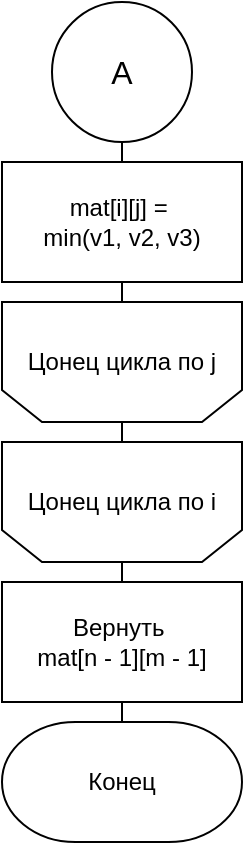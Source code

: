 <mxfile version="24.2.5" type="device" pages="5">
  <diagram id="QRoIw7g3h9IyJaekM4LS" name="lev_mat_2">
    <mxGraphModel dx="941" dy="644" grid="1" gridSize="10" guides="1" tooltips="1" connect="1" arrows="1" fold="1" page="1" pageScale="1" pageWidth="827" pageHeight="1169" math="0" shadow="0">
      <root>
        <mxCell id="0" />
        <mxCell id="1" parent="0" />
        <mxCell id="rSVUBwKxklWEqwb9KUpL-1" style="edgeStyle=orthogonalEdgeStyle;rounded=0;orthogonalLoop=1;jettySize=auto;html=1;exitX=0.5;exitY=1;exitDx=0;exitDy=0;entryX=0.5;entryY=0;entryDx=0;entryDy=0;endArrow=none;endFill=0;" parent="1" source="rSVUBwKxklWEqwb9KUpL-2" target="rSVUBwKxklWEqwb9KUpL-4" edge="1">
          <mxGeometry relative="1" as="geometry" />
        </mxCell>
        <mxCell id="rSVUBwKxklWEqwb9KUpL-2" value="mat[i][j] =&amp;nbsp;&lt;div&gt;min(v1, v2, v3)&lt;/div&gt;" style="rounded=0;whiteSpace=wrap;html=1;fontFamily=Helvetica;" parent="1" vertex="1">
          <mxGeometry x="340" y="120" width="120" height="60" as="geometry" />
        </mxCell>
        <mxCell id="rSVUBwKxklWEqwb9KUpL-3" value="Вернуть&amp;nbsp;&lt;div&gt;mat[n - 1][m - 1]&lt;/div&gt;" style="rounded=0;whiteSpace=wrap;html=1;fontFamily=Helvetica;" parent="1" vertex="1">
          <mxGeometry x="340" y="330" width="120" height="60" as="geometry" />
        </mxCell>
        <mxCell id="rSVUBwKxklWEqwb9KUpL-4" value="Цонец цикла по j" style="shape=loopLimit;whiteSpace=wrap;html=1;flipV=1;" parent="1" vertex="1">
          <mxGeometry x="340" y="190" width="120" height="60" as="geometry" />
        </mxCell>
        <mxCell id="rSVUBwKxklWEqwb9KUpL-5" value="Цонец цикла по i" style="shape=loopLimit;whiteSpace=wrap;html=1;flipV=1;" parent="1" vertex="1">
          <mxGeometry x="340" y="260" width="120" height="60" as="geometry" />
        </mxCell>
        <mxCell id="rSVUBwKxklWEqwb9KUpL-6" value="Конец" style="strokeWidth=1;html=1;shape=mxgraph.flowchart.terminator;whiteSpace=wrap;fontFamily=Helvetica;" parent="1" vertex="1">
          <mxGeometry x="340" y="400" width="120" height="60" as="geometry" />
        </mxCell>
        <mxCell id="rSVUBwKxklWEqwb9KUpL-7" value="" style="endArrow=none;html=1;rounded=0;entryX=0.5;entryY=0;entryDx=0;entryDy=0;entryPerimeter=0;exitX=0.5;exitY=1;exitDx=0;exitDy=0;" parent="1" source="rSVUBwKxklWEqwb9KUpL-3" target="rSVUBwKxklWEqwb9KUpL-6" edge="1">
          <mxGeometry width="50" height="50" relative="1" as="geometry">
            <mxPoint x="380" y="390" as="sourcePoint" />
            <mxPoint x="430" y="340" as="targetPoint" />
          </mxGeometry>
        </mxCell>
        <mxCell id="rSVUBwKxklWEqwb9KUpL-8" value="" style="endArrow=none;html=1;rounded=0;entryX=0.5;entryY=0;entryDx=0;entryDy=0;exitX=0.5;exitY=1;exitDx=0;exitDy=0;" parent="1" source="rSVUBwKxklWEqwb9KUpL-5" target="rSVUBwKxklWEqwb9KUpL-3" edge="1">
          <mxGeometry width="50" height="50" relative="1" as="geometry">
            <mxPoint x="420" y="410" as="sourcePoint" />
            <mxPoint x="420" y="420" as="targetPoint" />
          </mxGeometry>
        </mxCell>
        <mxCell id="rSVUBwKxklWEqwb9KUpL-9" value="" style="endArrow=none;html=1;rounded=0;exitX=0.5;exitY=1;exitDx=0;exitDy=0;" parent="1" source="rSVUBwKxklWEqwb9KUpL-4" edge="1">
          <mxGeometry width="50" height="50" relative="1" as="geometry">
            <mxPoint x="430" y="420" as="sourcePoint" />
            <mxPoint x="400" y="260" as="targetPoint" />
          </mxGeometry>
        </mxCell>
        <mxCell id="rSVUBwKxklWEqwb9KUpL-10" style="edgeStyle=orthogonalEdgeStyle;rounded=0;orthogonalLoop=1;jettySize=auto;html=1;endArrow=none;endFill=0;entryX=0.5;entryY=0;entryDx=0;entryDy=0;exitX=0.5;exitY=1;exitDx=0;exitDy=0;exitPerimeter=0;" parent="1" source="2GzlWHMAx0ZgdCIzF5-T-2" target="rSVUBwKxklWEqwb9KUpL-2" edge="1">
          <mxGeometry relative="1" as="geometry">
            <mxPoint x="400" y="110" as="sourcePoint" />
            <mxPoint x="480" y="180" as="targetPoint" />
          </mxGeometry>
        </mxCell>
        <mxCell id="2GzlWHMAx0ZgdCIzF5-T-2" value="&lt;font style=&quot;font-size: 16px;&quot;&gt;A&lt;/font&gt;" style="strokeWidth=1;html=1;shape=mxgraph.flowchart.start_2;whiteSpace=wrap;rounded=0;strokeColor=default;fontSize=12;" parent="1" vertex="1">
          <mxGeometry x="365" y="40" width="70" height="70" as="geometry" />
        </mxCell>
      </root>
    </mxGraphModel>
  </diagram>
  <diagram id="kuUxdHxK9H8y5JaRu_0F" name="lev_mat_1">
    <mxGraphModel dx="941" dy="644" grid="1" gridSize="10" guides="1" tooltips="1" connect="1" arrows="1" fold="1" page="1" pageScale="1" pageWidth="827" pageHeight="1169" math="0" shadow="0">
      <root>
        <mxCell id="0" />
        <mxCell id="1" parent="0" />
        <mxCell id="LUrhwfcXZr054F136s9T-1" value="Начало" style="strokeWidth=1;html=1;shape=mxgraph.flowchart.terminator;whiteSpace=wrap;fontFamily=Helvetica;" parent="1" vertex="1">
          <mxGeometry x="340" y="60" width="120" height="60" as="geometry" />
        </mxCell>
        <mxCell id="LUrhwfcXZr054F136s9T-2" style="edgeStyle=orthogonalEdgeStyle;rounded=0;orthogonalLoop=1;jettySize=auto;html=1;exitX=0;exitY=0.5;exitDx=0;exitDy=0;exitPerimeter=0;endArrow=none;endFill=0;dashed=1;fontFamily=Helvetica;entryX=1;entryY=0.5;entryDx=0;entryDy=0;entryPerimeter=0;" parent="1" source="LUrhwfcXZr054F136s9T-3" target="LUrhwfcXZr054F136s9T-1" edge="1">
          <mxGeometry relative="1" as="geometry">
            <mxPoint x="476" y="80" as="sourcePoint" />
          </mxGeometry>
        </mxCell>
        <mxCell id="LUrhwfcXZr054F136s9T-3" value="Алгоритм нахождения&amp;nbsp;&lt;div&gt;расстояния Левеншейна,&lt;div&gt;через матрицу&lt;/div&gt;&lt;div&gt;lev_mat&lt;/div&gt;&lt;div&gt;&lt;div&gt;&lt;span style=&quot;background-color: rgb(255, 255, 255); white-space-collapse: preserve;&quot;&gt;Вход: &lt;/span&gt;&lt;span style=&quot;background-color: rgb(255, 255, 255); white-space-collapse: preserve;&quot;&gt;s1, s2 - строки&lt;/span&gt;&lt;/div&gt;&lt;div&gt;&lt;span style=&quot;background-color: rgb(255, 255, 255); white-space-collapse: preserve;&quot;&gt;Выход: &lt;/span&gt;&lt;/div&gt;&lt;div&gt;&lt;span style=&quot;background-color: rgb(255, 255, 255); white-space-collapse: preserve;&quot;&gt;расстояние Левенштейна&lt;/span&gt;&lt;/div&gt;&lt;/div&gt;&lt;/div&gt;" style="strokeWidth=1;html=1;shape=mxgraph.flowchart.annotation_1;align=left;pointerEvents=1;fontFamily=Helvetica;" parent="1" vertex="1">
          <mxGeometry x="505" y="10" width="50" height="160" as="geometry" />
        </mxCell>
        <mxCell id="0SJaddF27IoVOfnClc8l-8" value="Создать матрицу mat размером&amp;nbsp;&lt;div&gt;(n + 1) x (m + 1)&lt;/div&gt;" style="rounded=0;whiteSpace=wrap;html=1;fontFamily=Helvetica;" parent="1" vertex="1">
          <mxGeometry x="340" y="200" width="120" height="60" as="geometry" />
        </mxCell>
        <mxCell id="0SJaddF27IoVOfnClc8l-9" value="n = длина(s1)&lt;div&gt;m = длина(s2)&lt;/div&gt;" style="rounded=0;whiteSpace=wrap;html=1;fontFamily=Helvetica;" parent="1" vertex="1">
          <mxGeometry x="340" y="130" width="120" height="60" as="geometry" />
        </mxCell>
        <mxCell id="0SJaddF27IoVOfnClc8l-11" value="&lt;font style=&quot;font-size: 12px;&quot;&gt;Цикл i от 1 до n&lt;br&gt;с шагом 1&lt;br&gt;&lt;/font&gt;" style="shape=loopLimit;whiteSpace=wrap;html=1;" parent="1" vertex="1">
          <mxGeometry x="340" y="480" width="120" height="60" as="geometry" />
        </mxCell>
        <mxCell id="0SJaddF27IoVOfnClc8l-12" value="&lt;font style=&quot;font-size: 12px;&quot;&gt;Цикл j от 1 до m + 1&lt;br&gt;с шагом 1&lt;br&gt;&lt;/font&gt;" style="shape=loopLimit;whiteSpace=wrap;html=1;" parent="1" vertex="1">
          <mxGeometry x="340" y="620" width="120" height="60" as="geometry" />
        </mxCell>
        <mxCell id="Kt2glTVmx-p4yWChQ7fD-2" style="edgeStyle=orthogonalEdgeStyle;rounded=0;orthogonalLoop=1;jettySize=auto;html=1;exitX=0.5;exitY=1;exitDx=0;exitDy=0;endArrow=none;endFill=0;" parent="1" source="hHTQ0bVosJKkvy9pjKGc-1" target="Kt2glTVmx-p4yWChQ7fD-1" edge="1">
          <mxGeometry relative="1" as="geometry">
            <Array as="points">
              <mxPoint x="530" y="820" />
              <mxPoint x="400" y="820" />
            </Array>
          </mxGeometry>
        </mxCell>
        <mxCell id="hHTQ0bVosJKkvy9pjKGc-1" value="flag = 0" style="rounded=0;whiteSpace=wrap;html=1;fontFamily=Helvetica;" parent="1" vertex="1">
          <mxGeometry x="470" y="740" width="120" height="60" as="geometry" />
        </mxCell>
        <mxCell id="hHTQ0bVosJKkvy9pjKGc-2" style="edgeStyle=orthogonalEdgeStyle;rounded=0;orthogonalLoop=1;jettySize=auto;html=1;exitX=1;exitY=0.5;exitDx=0;exitDy=0;entryX=0.5;entryY=0;entryDx=0;entryDy=0;endArrow=none;endFill=0;" parent="1" source="hHTQ0bVosJKkvy9pjKGc-4" target="hHTQ0bVosJKkvy9pjKGc-1" edge="1">
          <mxGeometry relative="1" as="geometry">
            <Array as="points">
              <mxPoint x="530" y="720" />
            </Array>
          </mxGeometry>
        </mxCell>
        <mxCell id="hHTQ0bVosJKkvy9pjKGc-3" style="edgeStyle=orthogonalEdgeStyle;rounded=0;orthogonalLoop=1;jettySize=auto;html=1;exitX=0;exitY=0.5;exitDx=0;exitDy=0;entryX=0.5;entryY=0;entryDx=0;entryDy=0;endArrow=none;endFill=0;" parent="1" source="hHTQ0bVosJKkvy9pjKGc-4" target="hHTQ0bVosJKkvy9pjKGc-6" edge="1">
          <mxGeometry relative="1" as="geometry">
            <Array as="points">
              <mxPoint x="270" y="720" />
            </Array>
          </mxGeometry>
        </mxCell>
        <mxCell id="hHTQ0bVosJKkvy9pjKGc-4" value="s1[i - 1] == s2[j - 1]" style="rhombus;whiteSpace=wrap;html=1;fontFamily=Helvetica;" parent="1" vertex="1">
          <mxGeometry x="340" y="690" width="120" height="60" as="geometry" />
        </mxCell>
        <mxCell id="hHTQ0bVosJKkvy9pjKGc-5" style="edgeStyle=orthogonalEdgeStyle;rounded=0;orthogonalLoop=1;jettySize=auto;html=1;exitX=0.5;exitY=1;exitDx=0;exitDy=0;endArrow=none;endFill=0;entryX=0.5;entryY=0;entryDx=0;entryDy=0;" parent="1" source="hHTQ0bVosJKkvy9pjKGc-6" target="Kt2glTVmx-p4yWChQ7fD-1" edge="1">
          <mxGeometry relative="1" as="geometry">
            <mxPoint x="400" y="834.5" as="targetPoint" />
            <Array as="points">
              <mxPoint x="270" y="820" />
              <mxPoint x="400" y="820" />
            </Array>
          </mxGeometry>
        </mxCell>
        <mxCell id="hHTQ0bVosJKkvy9pjKGc-6" value="flag = 1" style="rounded=0;whiteSpace=wrap;html=1;fontFamily=Helvetica;" parent="1" vertex="1">
          <mxGeometry x="210" y="740" width="120" height="60" as="geometry" />
        </mxCell>
        <mxCell id="hHTQ0bVosJKkvy9pjKGc-7" value="да" style="text;html=1;align=center;verticalAlign=bottom;resizable=0;points=[];autosize=1;strokeColor=none;fillColor=none;fontFamily=Helvetica;" parent="1" vertex="1">
          <mxGeometry x="490" y="690" width="40" height="30" as="geometry" />
        </mxCell>
        <mxCell id="Kt2glTVmx-p4yWChQ7fD-1" value="v1 = mat[i][j - 1] + 1" style="rounded=0;whiteSpace=wrap;html=1;fontFamily=Helvetica;" parent="1" vertex="1">
          <mxGeometry x="340" y="840" width="120" height="60" as="geometry" />
        </mxCell>
        <mxCell id="Kt2glTVmx-p4yWChQ7fD-3" value="v2 = mat[i - 1][j] + 1" style="rounded=0;whiteSpace=wrap;html=1;fontFamily=Helvetica;" parent="1" vertex="1">
          <mxGeometry x="340" y="910" width="120" height="60" as="geometry" />
        </mxCell>
        <mxCell id="xAVgpLGyqejZB9YDF7rj-2" style="edgeStyle=orthogonalEdgeStyle;rounded=0;orthogonalLoop=1;jettySize=auto;html=1;exitX=0.5;exitY=1;exitDx=0;exitDy=0;endArrow=none;endFill=0;" parent="1" source="Kt2glTVmx-p4yWChQ7fD-4" target="xAVgpLGyqejZB9YDF7rj-1" edge="1">
          <mxGeometry relative="1" as="geometry" />
        </mxCell>
        <mxCell id="Kt2glTVmx-p4yWChQ7fD-4" value="v3 = mat[i - 1][j - 1] + flag" style="rounded=0;whiteSpace=wrap;html=1;fontFamily=Helvetica;" parent="1" vertex="1">
          <mxGeometry x="340" y="980" width="120" height="60" as="geometry" />
        </mxCell>
        <mxCell id="0zT8S2GXXxu73186tNWe-9" style="edgeStyle=orthogonalEdgeStyle;rounded=0;orthogonalLoop=1;jettySize=auto;html=1;endArrow=none;endFill=0;entryX=0.5;entryY=0;entryDx=0;entryDy=0;exitX=0.5;exitY=1;exitDx=0;exitDy=0;" parent="1" source="Kt2glTVmx-p4yWChQ7fD-3" target="Kt2glTVmx-p4yWChQ7fD-4" edge="1">
          <mxGeometry relative="1" as="geometry">
            <mxPoint x="410" y="1050" as="sourcePoint" />
            <mxPoint x="410" y="1060" as="targetPoint" />
          </mxGeometry>
        </mxCell>
        <mxCell id="0zT8S2GXXxu73186tNWe-10" style="edgeStyle=orthogonalEdgeStyle;rounded=0;orthogonalLoop=1;jettySize=auto;html=1;endArrow=none;endFill=0;entryX=0.5;entryY=0;entryDx=0;entryDy=0;" parent="1" target="Kt2glTVmx-p4yWChQ7fD-3" edge="1">
          <mxGeometry relative="1" as="geometry">
            <mxPoint x="400" y="900" as="sourcePoint" />
            <mxPoint x="410" y="990" as="targetPoint" />
          </mxGeometry>
        </mxCell>
        <mxCell id="0zT8S2GXXxu73186tNWe-12" value="" style="endArrow=none;html=1;rounded=0;entryX=0.5;entryY=1;entryDx=0;entryDy=0;" parent="1" source="hHTQ0bVosJKkvy9pjKGc-4" target="0SJaddF27IoVOfnClc8l-12" edge="1">
          <mxGeometry width="50" height="50" relative="1" as="geometry">
            <mxPoint x="380" y="800" as="sourcePoint" />
            <mxPoint x="430" y="750" as="targetPoint" />
          </mxGeometry>
        </mxCell>
        <mxCell id="0zT8S2GXXxu73186tNWe-13" value="" style="endArrow=none;html=1;rounded=0;exitX=0.5;exitY=0;exitDx=0;exitDy=0;entryX=0.5;entryY=1;entryDx=0;entryDy=0;" parent="1" source="0SJaddF27IoVOfnClc8l-8" target="0SJaddF27IoVOfnClc8l-9" edge="1">
          <mxGeometry width="50" height="50" relative="1" as="geometry">
            <mxPoint x="370" y="410" as="sourcePoint" />
            <mxPoint x="400" y="260" as="targetPoint" />
          </mxGeometry>
        </mxCell>
        <mxCell id="0zT8S2GXXxu73186tNWe-14" value="" style="endArrow=none;html=1;rounded=0;entryX=0.5;entryY=1;entryDx=0;entryDy=0;exitX=0.5;exitY=0;exitDx=0;exitDy=0;" parent="1" source="0SJaddF27IoVOfnClc8l-11" target="0zT8S2GXXxu73186tNWe-17" edge="1">
          <mxGeometry width="50" height="50" relative="1" as="geometry">
            <mxPoint x="380" y="560" as="sourcePoint" />
            <mxPoint x="400" y="510" as="targetPoint" />
          </mxGeometry>
        </mxCell>
        <mxCell id="0zT8S2GXXxu73186tNWe-15" value="" style="endArrow=none;html=1;rounded=0;exitX=0.5;exitY=0;exitDx=0;exitDy=0;entryX=0.5;entryY=1;entryDx=0;entryDy=0;" parent="1" source="0zT8S2GXXxu73186tNWe-19" target="0SJaddF27IoVOfnClc8l-11" edge="1">
          <mxGeometry width="50" height="50" relative="1" as="geometry">
            <mxPoint x="380" y="560" as="sourcePoint" />
            <mxPoint x="430" y="510" as="targetPoint" />
          </mxGeometry>
        </mxCell>
        <mxCell id="0zT8S2GXXxu73186tNWe-16" value="&lt;font style=&quot;font-size: 12px;&quot;&gt;Цикл i от 0 до m&lt;br&gt;с шагом 1&lt;br&gt;&lt;/font&gt;" style="shape=loopLimit;whiteSpace=wrap;html=1;" parent="1" vertex="1">
          <mxGeometry x="340" y="270" width="120" height="60" as="geometry" />
        </mxCell>
        <mxCell id="0zT8S2GXXxu73186tNWe-17" value="Цонец цикла по i" style="shape=loopLimit;whiteSpace=wrap;html=1;flipV=1;" parent="1" vertex="1">
          <mxGeometry x="340" y="410" width="120" height="60" as="geometry" />
        </mxCell>
        <mxCell id="0zT8S2GXXxu73186tNWe-18" value="mat[0][i] = i" style="rounded=0;whiteSpace=wrap;html=1;fontFamily=Helvetica;" parent="1" vertex="1">
          <mxGeometry x="340" y="340" width="120" height="60" as="geometry" />
        </mxCell>
        <mxCell id="0zT8S2GXXxu73186tNWe-20" style="edgeStyle=orthogonalEdgeStyle;rounded=0;orthogonalLoop=1;jettySize=auto;html=1;exitX=0.5;exitY=1;exitDx=0;exitDy=0;entryX=0.5;entryY=0;entryDx=0;entryDy=0;endArrow=none;endFill=0;" parent="1" source="0zT8S2GXXxu73186tNWe-19" target="0SJaddF27IoVOfnClc8l-12" edge="1">
          <mxGeometry relative="1" as="geometry" />
        </mxCell>
        <mxCell id="0zT8S2GXXxu73186tNWe-19" value="mat[i][0] = i" style="rounded=0;whiteSpace=wrap;html=1;fontFamily=Helvetica;" parent="1" vertex="1">
          <mxGeometry x="340" y="550" width="120" height="60" as="geometry" />
        </mxCell>
        <mxCell id="xAVgpLGyqejZB9YDF7rj-1" value="&lt;font style=&quot;font-size: 16px;&quot;&gt;A&lt;/font&gt;" style="strokeWidth=1;html=1;shape=mxgraph.flowchart.start_2;whiteSpace=wrap;rounded=0;strokeColor=default;fontSize=12;" parent="1" vertex="1">
          <mxGeometry x="365" y="1050" width="70" height="70" as="geometry" />
        </mxCell>
        <mxCell id="xAVgpLGyqejZB9YDF7rj-3" value="" style="endArrow=none;html=1;rounded=0;entryX=0.5;entryY=1;entryDx=0;entryDy=0;exitX=0.5;exitY=0;exitDx=0;exitDy=0;" parent="1" source="0zT8S2GXXxu73186tNWe-16" target="0SJaddF27IoVOfnClc8l-8" edge="1">
          <mxGeometry width="50" height="50" relative="1" as="geometry">
            <mxPoint x="350" y="450" as="sourcePoint" />
            <mxPoint x="400" y="400" as="targetPoint" />
          </mxGeometry>
        </mxCell>
        <mxCell id="xAVgpLGyqejZB9YDF7rj-4" value="" style="endArrow=none;html=1;rounded=0;entryX=0.5;entryY=1;entryDx=0;entryDy=0;exitX=0.5;exitY=0;exitDx=0;exitDy=0;" parent="1" source="0zT8S2GXXxu73186tNWe-18" target="0zT8S2GXXxu73186tNWe-16" edge="1">
          <mxGeometry width="50" height="50" relative="1" as="geometry">
            <mxPoint x="350" y="450" as="sourcePoint" />
            <mxPoint x="400" y="400" as="targetPoint" />
          </mxGeometry>
        </mxCell>
        <mxCell id="xAVgpLGyqejZB9YDF7rj-5" value="" style="endArrow=none;html=1;rounded=0;exitX=0.5;exitY=0;exitDx=0;exitDy=0;" parent="1" source="0zT8S2GXXxu73186tNWe-17" edge="1">
          <mxGeometry width="50" height="50" relative="1" as="geometry">
            <mxPoint x="350" y="450" as="sourcePoint" />
            <mxPoint x="400" y="400" as="targetPoint" />
          </mxGeometry>
        </mxCell>
        <mxCell id="xAVgpLGyqejZB9YDF7rj-6" value="" style="endArrow=none;html=1;rounded=0;entryX=0.5;entryY=1;entryDx=0;entryDy=0;entryPerimeter=0;exitX=0.5;exitY=0;exitDx=0;exitDy=0;" parent="1" source="0SJaddF27IoVOfnClc8l-9" target="LUrhwfcXZr054F136s9T-1" edge="1">
          <mxGeometry width="50" height="50" relative="1" as="geometry">
            <mxPoint x="350" y="110" as="sourcePoint" />
            <mxPoint x="400" y="60" as="targetPoint" />
          </mxGeometry>
        </mxCell>
      </root>
    </mxGraphModel>
  </diagram>
  <diagram id="C5RBs43oDa-KdzZeNtuy" name="lev_recurs">
    <mxGraphModel dx="941" dy="644" grid="1" gridSize="10" guides="1" tooltips="1" connect="1" arrows="1" fold="1" page="1" pageScale="1" pageWidth="827" pageHeight="1169" math="0" shadow="0">
      <root>
        <mxCell id="WIyWlLk6GJQsqaUBKTNV-0" />
        <mxCell id="WIyWlLk6GJQsqaUBKTNV-1" parent="WIyWlLk6GJQsqaUBKTNV-0" />
        <mxCell id="skg57qXhUOmPGdZKqb4f-1" value="Начало" style="strokeWidth=1;html=1;shape=mxgraph.flowchart.terminator;whiteSpace=wrap;fontFamily=Helvetica;" parent="WIyWlLk6GJQsqaUBKTNV-1" vertex="1">
          <mxGeometry x="423" y="40" width="120" height="60" as="geometry" />
        </mxCell>
        <mxCell id="skg57qXhUOmPGdZKqb4f-4" style="edgeStyle=orthogonalEdgeStyle;rounded=0;orthogonalLoop=1;jettySize=auto;html=1;exitX=0;exitY=0.5;exitDx=0;exitDy=0;exitPerimeter=0;endArrow=none;endFill=0;dashed=1;fontFamily=Helvetica;" parent="WIyWlLk6GJQsqaUBKTNV-1" source="skg57qXhUOmPGdZKqb4f-5" target="skg57qXhUOmPGdZKqb4f-1" edge="1">
          <mxGeometry relative="1" as="geometry">
            <mxPoint x="563" y="65" as="sourcePoint" />
          </mxGeometry>
        </mxCell>
        <mxCell id="skg57qXhUOmPGdZKqb4f-5" value="Рекурсивный алгоритм&amp;nbsp;&lt;span style=&quot;background-color: initial;&quot;&gt;нахождения&amp;nbsp;&lt;/span&gt;&lt;div&gt;&lt;span style=&quot;background-color: initial;&quot;&gt;рассстояния Левенштейна&lt;/span&gt;&lt;div&gt;&lt;span style=&quot;background-color: rgb(255, 255, 255); white-space-collapse: preserve;&quot;&gt;lev_recurs&lt;/span&gt;&lt;/div&gt;&lt;div&gt;&lt;span style=&quot;background-color: rgb(255, 255, 255); white-space-collapse: preserve;&quot;&gt;Вход: &lt;/span&gt;&lt;span style=&quot;background-color: rgb(255, 255, 255); white-space-collapse: preserve;&quot;&gt;s1, s2 - строки&lt;/span&gt;&lt;/div&gt;&lt;div&gt;&lt;span style=&quot;background-color: rgb(255, 255, 255); white-space-collapse: preserve;&quot;&gt;i - длина строки s1&lt;/span&gt;&lt;/div&gt;&lt;div&gt;&lt;span style=&quot;white-space-collapse: preserve; background-color: rgb(255, 255, 255);&quot;&gt;j - длина строки s2&lt;/span&gt;&lt;span style=&quot;background-color: rgb(255, 255, 255); white-space-collapse: preserve;&quot;&gt;&lt;br&gt;&lt;/span&gt;&lt;/div&gt;&lt;div&gt;&lt;span style=&quot;background-color: rgb(255, 255, 255); white-space-collapse: preserve;&quot;&gt;Выход: &lt;/span&gt;&lt;span style=&quot;background-color: rgb(255, 255, 255); white-space-collapse: preserve;&quot;&gt;расстояние Левенштейна&lt;/span&gt;&lt;/div&gt;&lt;/div&gt;" style="strokeWidth=1;html=1;shape=mxgraph.flowchart.annotation_1;align=left;pointerEvents=1;fontFamily=Helvetica;" parent="WIyWlLk6GJQsqaUBKTNV-1" vertex="1">
          <mxGeometry x="573" y="20" width="50" height="100" as="geometry" />
        </mxCell>
        <mxCell id="skg57qXhUOmPGdZKqb4f-16" style="edgeStyle=orthogonalEdgeStyle;rounded=0;orthogonalLoop=1;jettySize=auto;html=1;exitX=0.5;exitY=1;exitDx=0;exitDy=0;entryX=0.5;entryY=0;entryDx=0;entryDy=0;endArrow=none;endFill=0;fontFamily=Helvetica;exitPerimeter=0;" parent="WIyWlLk6GJQsqaUBKTNV-1" source="skg57qXhUOmPGdZKqb4f-1" target="skg57qXhUOmPGdZKqb4f-10" edge="1">
          <mxGeometry relative="1" as="geometry">
            <mxPoint x="483" y="165" as="sourcePoint" />
          </mxGeometry>
        </mxCell>
        <mxCell id="skg57qXhUOmPGdZKqb4f-48" style="edgeStyle=orthogonalEdgeStyle;rounded=0;orthogonalLoop=1;jettySize=auto;html=1;exitX=0;exitY=0.5;exitDx=0;exitDy=0;entryX=0.5;entryY=0;entryDx=0;entryDy=0;endArrow=none;endFill=0;" parent="WIyWlLk6GJQsqaUBKTNV-1" source="skg57qXhUOmPGdZKqb4f-10" target="skg57qXhUOmPGdZKqb4f-20" edge="1">
          <mxGeometry relative="1" as="geometry" />
        </mxCell>
        <mxCell id="skg57qXhUOmPGdZKqb4f-50" style="edgeStyle=orthogonalEdgeStyle;rounded=0;orthogonalLoop=1;jettySize=auto;html=1;exitX=1;exitY=0.5;exitDx=0;exitDy=0;entryX=0.5;entryY=0;entryDx=0;entryDy=0;endArrow=none;endFill=0;" parent="WIyWlLk6GJQsqaUBKTNV-1" source="skg57qXhUOmPGdZKqb4f-10" target="skg57qXhUOmPGdZKqb4f-12" edge="1">
          <mxGeometry relative="1" as="geometry" />
        </mxCell>
        <mxCell id="skg57qXhUOmPGdZKqb4f-10" value="i == 0" style="rhombus;whiteSpace=wrap;html=1;fontFamily=Helvetica;" parent="WIyWlLk6GJQsqaUBKTNV-1" vertex="1">
          <mxGeometry x="423" y="120" width="120" height="60" as="geometry" />
        </mxCell>
        <mxCell id="skg57qXhUOmPGdZKqb4f-12" value="Вернуть j" style="rounded=0;whiteSpace=wrap;html=1;fontFamily=Helvetica;" parent="WIyWlLk6GJQsqaUBKTNV-1" vertex="1">
          <mxGeometry x="556" y="180" width="120" height="60" as="geometry" />
        </mxCell>
        <mxCell id="skg57qXhUOmPGdZKqb4f-19" style="edgeStyle=orthogonalEdgeStyle;rounded=0;orthogonalLoop=1;jettySize=auto;html=1;exitX=1;exitY=0.5;exitDx=0;exitDy=0;entryX=0.5;entryY=0;entryDx=0;entryDy=0;endArrow=none;endFill=0;fontFamily=Helvetica;" parent="WIyWlLk6GJQsqaUBKTNV-1" source="skg57qXhUOmPGdZKqb4f-20" target="skg57qXhUOmPGdZKqb4f-21" edge="1">
          <mxGeometry relative="1" as="geometry">
            <mxPoint x="410" y="225" as="sourcePoint" />
            <Array as="points">
              <mxPoint x="483" y="210" />
              <mxPoint x="483" y="240" />
            </Array>
          </mxGeometry>
        </mxCell>
        <mxCell id="skg57qXhUOmPGdZKqb4f-49" style="edgeStyle=orthogonalEdgeStyle;rounded=0;orthogonalLoop=1;jettySize=auto;html=1;exitX=0;exitY=0.5;exitDx=0;exitDy=0;entryX=0.5;entryY=0;entryDx=0;entryDy=0;endArrow=none;endFill=0;" parent="WIyWlLk6GJQsqaUBKTNV-1" source="skg57qXhUOmPGdZKqb4f-20" target="skg57qXhUOmPGdZKqb4f-26" edge="1">
          <mxGeometry relative="1" as="geometry" />
        </mxCell>
        <mxCell id="skg57qXhUOmPGdZKqb4f-20" value="j == 0" style="rhombus;whiteSpace=wrap;html=1;fontFamily=Helvetica;" parent="WIyWlLk6GJQsqaUBKTNV-1" vertex="1">
          <mxGeometry x="290" y="180" width="120" height="60" as="geometry" />
        </mxCell>
        <mxCell id="skg57qXhUOmPGdZKqb4f-21" value="Вернуть i" style="rounded=0;whiteSpace=wrap;html=1;fontFamily=Helvetica;" parent="WIyWlLk6GJQsqaUBKTNV-1" vertex="1">
          <mxGeometry x="423" y="230" width="120" height="60" as="geometry" />
        </mxCell>
        <mxCell id="skg57qXhUOmPGdZKqb4f-41" style="edgeStyle=orthogonalEdgeStyle;rounded=0;orthogonalLoop=1;jettySize=auto;html=1;exitX=0.5;exitY=1;exitDx=0;exitDy=0;entryX=0.5;entryY=0;entryDx=0;entryDy=0;endArrow=none;endFill=0;" parent="WIyWlLk6GJQsqaUBKTNV-1" edge="1">
          <mxGeometry relative="1" as="geometry">
            <mxPoint x="350" y="340" as="sourcePoint" />
            <mxPoint x="220" y="390" as="targetPoint" />
            <Array as="points">
              <mxPoint x="350" y="370" />
              <mxPoint x="220" y="370" />
            </Array>
          </mxGeometry>
        </mxCell>
        <mxCell id="skg57qXhUOmPGdZKqb4f-25" value="flag = 0" style="rounded=0;whiteSpace=wrap;html=1;fontFamily=Helvetica;" parent="WIyWlLk6GJQsqaUBKTNV-1" vertex="1">
          <mxGeometry x="290" y="290" width="120" height="60" as="geometry" />
        </mxCell>
        <mxCell id="skg57qXhUOmPGdZKqb4f-37" style="edgeStyle=orthogonalEdgeStyle;rounded=0;orthogonalLoop=1;jettySize=auto;html=1;exitX=1;exitY=0.5;exitDx=0;exitDy=0;entryX=0.5;entryY=0;entryDx=0;entryDy=0;endArrow=none;endFill=0;" parent="WIyWlLk6GJQsqaUBKTNV-1" source="skg57qXhUOmPGdZKqb4f-26" target="skg57qXhUOmPGdZKqb4f-25" edge="1">
          <mxGeometry relative="1" as="geometry">
            <Array as="points">
              <mxPoint x="350" y="270" />
            </Array>
          </mxGeometry>
        </mxCell>
        <mxCell id="skg57qXhUOmPGdZKqb4f-38" style="edgeStyle=orthogonalEdgeStyle;rounded=0;orthogonalLoop=1;jettySize=auto;html=1;exitX=0;exitY=0.5;exitDx=0;exitDy=0;entryX=0.5;entryY=0;entryDx=0;entryDy=0;endArrow=none;endFill=0;" parent="WIyWlLk6GJQsqaUBKTNV-1" source="skg57qXhUOmPGdZKqb4f-26" target="skg57qXhUOmPGdZKqb4f-36" edge="1">
          <mxGeometry relative="1" as="geometry">
            <Array as="points">
              <mxPoint x="90" y="270" />
            </Array>
          </mxGeometry>
        </mxCell>
        <mxCell id="skg57qXhUOmPGdZKqb4f-26" value="s1[i - 1] == s2[j - 1]" style="rhombus;whiteSpace=wrap;html=1;fontFamily=Helvetica;" parent="WIyWlLk6GJQsqaUBKTNV-1" vertex="1">
          <mxGeometry x="160" y="240" width="120" height="60" as="geometry" />
        </mxCell>
        <mxCell id="skg57qXhUOmPGdZKqb4f-34" value="да" style="text;html=1;align=center;verticalAlign=bottom;resizable=0;points=[];autosize=1;strokeColor=none;fillColor=none;fontFamily=Helvetica;" parent="WIyWlLk6GJQsqaUBKTNV-1" vertex="1">
          <mxGeometry x="440" y="180" width="40" height="30" as="geometry" />
        </mxCell>
        <mxCell id="skg57qXhUOmPGdZKqb4f-35" value="да" style="text;html=1;align=center;verticalAlign=bottom;resizable=0;points=[];autosize=1;strokeColor=none;fillColor=none;fontFamily=Helvetica;" parent="WIyWlLk6GJQsqaUBKTNV-1" vertex="1">
          <mxGeometry x="578" y="120" width="40" height="30" as="geometry" />
        </mxCell>
        <mxCell id="skg57qXhUOmPGdZKqb4f-40" style="edgeStyle=orthogonalEdgeStyle;rounded=0;orthogonalLoop=1;jettySize=auto;html=1;exitX=0.5;exitY=1;exitDx=0;exitDy=0;endArrow=none;endFill=0;entryX=0.5;entryY=0;entryDx=0;entryDy=0;" parent="WIyWlLk6GJQsqaUBKTNV-1" source="skg57qXhUOmPGdZKqb4f-36" target="skg57qXhUOmPGdZKqb4f-42" edge="1">
          <mxGeometry relative="1" as="geometry">
            <mxPoint x="220.034" y="375" as="targetPoint" />
            <Array as="points">
              <mxPoint x="90" y="370" />
              <mxPoint x="220" y="370" />
            </Array>
          </mxGeometry>
        </mxCell>
        <mxCell id="skg57qXhUOmPGdZKqb4f-36" value="flag = 1" style="rounded=0;whiteSpace=wrap;html=1;fontFamily=Helvetica;" parent="WIyWlLk6GJQsqaUBKTNV-1" vertex="1">
          <mxGeometry x="30" y="290" width="120" height="60" as="geometry" />
        </mxCell>
        <mxCell id="skg57qXhUOmPGdZKqb4f-45" style="edgeStyle=orthogonalEdgeStyle;rounded=0;orthogonalLoop=1;jettySize=auto;html=1;exitX=0.5;exitY=1;exitDx=0;exitDy=0;entryX=0.5;entryY=0;entryDx=0;entryDy=0;endArrow=none;endFill=0;" parent="WIyWlLk6GJQsqaUBKTNV-1" source="skg57qXhUOmPGdZKqb4f-42" target="skg57qXhUOmPGdZKqb4f-43" edge="1">
          <mxGeometry relative="1" as="geometry" />
        </mxCell>
        <mxCell id="skg57qXhUOmPGdZKqb4f-42" value="&lt;br&gt;&lt;span style=&quot;color: rgb(0, 0, 0); font-family: Helvetica; font-size: 12px; font-style: normal; font-variant-ligatures: normal; font-variant-caps: normal; font-weight: 400; letter-spacing: normal; orphans: 2; text-align: center; text-indent: 0px; text-transform: none; widows: 2; word-spacing: 0px; -webkit-text-stroke-width: 0px; white-space: normal; background-color: rgb(251, 251, 251); text-decoration-thickness: initial; text-decoration-style: initial; text-decoration-color: initial; display: inline !important; float: none;&quot;&gt;variants[0] =&amp;nbsp;&lt;/span&gt;&lt;div style=&quot;forced-color-adjust: none; color: rgb(0, 0, 0); font-family: Helvetica; font-size: 12px; font-style: normal; font-variant-ligatures: normal; font-variant-caps: normal; font-weight: 400; letter-spacing: normal; orphans: 2; text-align: center; text-indent: 0px; text-transform: none; widows: 2; word-spacing: 0px; -webkit-text-stroke-width: 0px; white-space: normal; background-color: rgb(251, 251, 251); text-decoration-thickness: initial; text-decoration-style: initial; text-decoration-color: initial;&quot;&gt;lev_recurs(s1, s2, i, j - 1) + 1&lt;/div&gt;&lt;div&gt;&lt;br/&gt;&lt;/div&gt;" style="shape=process;whiteSpace=wrap;html=1;backgroundOutline=1;" parent="WIyWlLk6GJQsqaUBKTNV-1" vertex="1">
          <mxGeometry x="160" y="380" width="120" height="60" as="geometry" />
        </mxCell>
        <mxCell id="skg57qXhUOmPGdZKqb4f-43" value="&lt;br&gt;&lt;span style=&quot;color: rgb(0, 0, 0); font-family: Helvetica; font-size: 12px; font-style: normal; font-variant-ligatures: normal; font-variant-caps: normal; font-weight: 400; letter-spacing: normal; orphans: 2; text-align: center; text-indent: 0px; text-transform: none; widows: 2; word-spacing: 0px; -webkit-text-stroke-width: 0px; white-space: normal; background-color: rgb(251, 251, 251); text-decoration-thickness: initial; text-decoration-style: initial; text-decoration-color: initial; display: inline !important; float: none;&quot;&gt;variants[1] =&amp;nbsp;&lt;/span&gt;&lt;div style=&quot;forced-color-adjust: none; color: rgb(0, 0, 0); font-family: Helvetica; font-size: 12px; font-style: normal; font-variant-ligatures: normal; font-variant-caps: normal; font-weight: 400; letter-spacing: normal; orphans: 2; text-align: center; text-indent: 0px; text-transform: none; widows: 2; word-spacing: 0px; -webkit-text-stroke-width: 0px; white-space: normal; background-color: rgb(251, 251, 251); text-decoration-thickness: initial; text-decoration-style: initial; text-decoration-color: initial;&quot;&gt;lev_recurs(s1, s2, i - 1, j ) + 1&lt;/div&gt;&lt;div&gt;&lt;br&gt;&lt;/div&gt;" style="shape=process;whiteSpace=wrap;html=1;backgroundOutline=1;" parent="WIyWlLk6GJQsqaUBKTNV-1" vertex="1">
          <mxGeometry x="160" y="450" width="120" height="60" as="geometry" />
        </mxCell>
        <mxCell id="skg57qXhUOmPGdZKqb4f-46" style="edgeStyle=orthogonalEdgeStyle;rounded=0;orthogonalLoop=1;jettySize=auto;html=1;exitX=0.5;exitY=0;exitDx=0;exitDy=0;entryX=0.5;entryY=1;entryDx=0;entryDy=0;endArrow=none;endFill=0;" parent="WIyWlLk6GJQsqaUBKTNV-1" source="skg57qXhUOmPGdZKqb4f-44" target="skg57qXhUOmPGdZKqb4f-43" edge="1">
          <mxGeometry relative="1" as="geometry" />
        </mxCell>
        <mxCell id="skg57qXhUOmPGdZKqb4f-44" value="&lt;br&gt;&lt;span style=&quot;color: rgb(0, 0, 0); font-family: Helvetica; font-size: 12px; font-style: normal; font-variant-ligatures: normal; font-variant-caps: normal; font-weight: 400; letter-spacing: normal; orphans: 2; text-align: center; text-indent: 0px; text-transform: none; widows: 2; word-spacing: 0px; -webkit-text-stroke-width: 0px; white-space: normal; background-color: rgb(251, 251, 251); text-decoration-thickness: initial; text-decoration-style: initial; text-decoration-color: initial; display: inline !important; float: none;&quot;&gt;variants[2] =&amp;nbsp;&lt;/span&gt;&lt;div style=&quot;forced-color-adjust: none; color: rgb(0, 0, 0); font-family: Helvetica; font-size: 12px; font-style: normal; font-variant-ligatures: normal; font-variant-caps: normal; font-weight: 400; letter-spacing: normal; orphans: 2; text-align: center; text-indent: 0px; text-transform: none; widows: 2; word-spacing: 0px; -webkit-text-stroke-width: 0px; white-space: normal; background-color: rgb(251, 251, 251); text-decoration-thickness: initial; text-decoration-style: initial; text-decoration-color: initial;&quot;&gt;lev_recurs(s1, s2, i - 1, j - 1) + flag&lt;/div&gt;&lt;div&gt;&lt;br&gt;&lt;/div&gt;" style="shape=process;whiteSpace=wrap;html=1;backgroundOutline=1;" parent="WIyWlLk6GJQsqaUBKTNV-1" vertex="1">
          <mxGeometry x="160" y="520" width="120" height="60" as="geometry" />
        </mxCell>
        <mxCell id="skg57qXhUOmPGdZKqb4f-47" value="Вернуть min(variants)" style="rounded=0;whiteSpace=wrap;html=1;fontFamily=Helvetica;" parent="WIyWlLk6GJQsqaUBKTNV-1" vertex="1">
          <mxGeometry x="160" y="590" width="120" height="60" as="geometry" />
        </mxCell>
        <mxCell id="skg57qXhUOmPGdZKqb4f-52" value="Конец" style="strokeWidth=1;html=1;shape=mxgraph.flowchart.terminator;whiteSpace=wrap;fontFamily=Helvetica;" parent="WIyWlLk6GJQsqaUBKTNV-1" vertex="1">
          <mxGeometry x="423" y="710" width="120" height="60" as="geometry" />
        </mxCell>
        <mxCell id="skg57qXhUOmPGdZKqb4f-58" value="" style="endArrow=none;html=1;rounded=0;entryX=0.5;entryY=1;entryDx=0;entryDy=0;" parent="WIyWlLk6GJQsqaUBKTNV-1" target="skg57qXhUOmPGdZKqb4f-47" edge="1">
          <mxGeometry width="50" height="50" relative="1" as="geometry">
            <mxPoint x="483" y="290" as="sourcePoint" />
            <mxPoint x="376" y="395" as="targetPoint" />
            <Array as="points">
              <mxPoint x="483" y="670" />
              <mxPoint x="220" y="670" />
            </Array>
          </mxGeometry>
        </mxCell>
        <mxCell id="skg57qXhUOmPGdZKqb4f-59" value="" style="endArrow=none;html=1;rounded=0;entryX=0.5;entryY=1;entryDx=0;entryDy=0;" parent="WIyWlLk6GJQsqaUBKTNV-1" target="skg57qXhUOmPGdZKqb4f-12" edge="1">
          <mxGeometry width="50" height="50" relative="1" as="geometry">
            <mxPoint x="346" y="670" as="sourcePoint" />
            <mxPoint x="396" y="510" as="targetPoint" />
            <Array as="points">
              <mxPoint x="346" y="690" />
              <mxPoint x="616" y="690" />
            </Array>
          </mxGeometry>
        </mxCell>
        <mxCell id="skg57qXhUOmPGdZKqb4f-60" value="" style="endArrow=none;html=1;rounded=0;exitX=0.5;exitY=0;exitDx=0;exitDy=0;exitPerimeter=0;" parent="WIyWlLk6GJQsqaUBKTNV-1" source="skg57qXhUOmPGdZKqb4f-52" edge="1">
          <mxGeometry width="50" height="50" relative="1" as="geometry">
            <mxPoint x="456" y="610" as="sourcePoint" />
            <mxPoint x="483" y="690" as="targetPoint" />
          </mxGeometry>
        </mxCell>
        <mxCell id="K_ix7vNfs3G6SHuZeo-K-0" value="да" style="text;html=1;align=center;verticalAlign=bottom;resizable=0;points=[];autosize=1;strokeColor=none;fillColor=none;fontFamily=Helvetica;" parent="WIyWlLk6GJQsqaUBKTNV-1" vertex="1">
          <mxGeometry x="310" y="240" width="40" height="30" as="geometry" />
        </mxCell>
      </root>
    </mxGraphModel>
  </diagram>
  <diagram id="X7o103H_5qquk2RGkn9y" name="lev_cache_matrix">
    <mxGraphModel dx="941" dy="644" grid="1" gridSize="10" guides="1" tooltips="1" connect="1" arrows="1" fold="1" page="1" pageScale="1" pageWidth="827" pageHeight="1169" math="0" shadow="0">
      <root>
        <mxCell id="0" />
        <mxCell id="1" parent="0" />
        <mxCell id="KEetJYw50Jhk6ItuxnSA-1" value="Начало" style="strokeWidth=1;html=1;shape=mxgraph.flowchart.terminator;whiteSpace=wrap;fontFamily=Helvetica;" parent="1" vertex="1">
          <mxGeometry x="490" y="60" width="120" height="60" as="geometry" />
        </mxCell>
        <mxCell id="KEetJYw50Jhk6ItuxnSA-2" style="edgeStyle=orthogonalEdgeStyle;rounded=0;orthogonalLoop=1;jettySize=auto;html=1;exitX=0;exitY=0.5;exitDx=0;exitDy=0;exitPerimeter=0;endArrow=none;endFill=0;dashed=1;fontFamily=Helvetica;entryX=1;entryY=0.5;entryDx=0;entryDy=0;entryPerimeter=0;" parent="1" source="KEetJYw50Jhk6ItuxnSA-3" target="KEetJYw50Jhk6ItuxnSA-1" edge="1">
          <mxGeometry relative="1" as="geometry">
            <mxPoint x="626" y="120" as="sourcePoint" />
          </mxGeometry>
        </mxCell>
        <mxCell id="KEetJYw50Jhk6ItuxnSA-3" value="Алгоритм нахождения&amp;nbsp;&lt;div&gt;расстояния Левеншейна,&lt;div&gt;рекурсивный с кешем&lt;/div&gt;&lt;div&gt;lev_cache_matrix&lt;/div&gt;&lt;div&gt;&lt;div&gt;&lt;span style=&quot;background-color: rgb(255, 255, 255); white-space-collapse: preserve;&quot;&gt;Вход: &lt;/span&gt;&lt;span style=&quot;background-color: rgb(255, 255, 255); white-space-collapse: preserve;&quot;&gt;s1, s2 - строки&lt;/span&gt;&lt;/div&gt;&lt;div&gt;&lt;span style=&quot;background-color: rgb(255, 255, 255); white-space-collapse: preserve;&quot;&gt;i - длина строки s1&lt;/span&gt;&lt;/div&gt;&lt;div&gt;&lt;span style=&quot;white-space-collapse: preserve; background-color: rgb(255, 255, 255);&quot;&gt;j - длина строки s2&lt;/span&gt;&lt;span style=&quot;background-color: rgb(255, 255, 255); white-space-collapse: preserve;&quot;&gt;&lt;br&gt;&lt;/span&gt;&lt;/div&gt;&lt;div&gt;&lt;span style=&quot;white-space-collapse: preserve; background-color: rgb(255, 255, 255);&quot;&gt;matrix - матрица размером &lt;/span&gt;&lt;/div&gt;&lt;div&gt;&lt;span style=&quot;white-space-collapse: preserve; background-color: rgb(255, 255, 255);&quot;&gt;(i + 1) x (j + 1) заполненная -1&lt;/span&gt;&lt;/div&gt;&lt;div&gt;&lt;span style=&quot;background-color: rgb(255, 255, 255); white-space-collapse: preserve;&quot;&gt;Выход: &lt;/span&gt;&lt;/div&gt;&lt;div&gt;&lt;span style=&quot;background-color: rgb(255, 255, 255); white-space-collapse: preserve;&quot;&gt;расстояние Левенштейна&lt;/span&gt;&lt;/div&gt;&lt;/div&gt;&lt;/div&gt;" style="strokeWidth=1;html=1;shape=mxgraph.flowchart.annotation_1;align=left;pointerEvents=1;fontFamily=Helvetica;" parent="1" vertex="1">
          <mxGeometry x="650" y="10" width="50" height="160" as="geometry" />
        </mxCell>
        <mxCell id="bG4yr_zVsZgfWAo_3jZV-3" style="edgeStyle=orthogonalEdgeStyle;rounded=0;orthogonalLoop=1;jettySize=auto;html=1;exitX=0.5;exitY=0;exitDx=0;exitDy=0;endArrow=none;endFill=0;" parent="1" source="bG4yr_zVsZgfWAo_3jZV-1" target="KEetJYw50Jhk6ItuxnSA-1" edge="1">
          <mxGeometry relative="1" as="geometry" />
        </mxCell>
        <mxCell id="bG4yr_zVsZgfWAo_3jZV-4" style="edgeStyle=orthogonalEdgeStyle;rounded=0;orthogonalLoop=1;jettySize=auto;html=1;exitX=1;exitY=0.5;exitDx=0;exitDy=0;entryX=0.5;entryY=0;entryDx=0;entryDy=0;endArrow=none;endFill=0;" parent="1" source="bG4yr_zVsZgfWAo_3jZV-1" target="bG4yr_zVsZgfWAo_3jZV-2" edge="1">
          <mxGeometry relative="1" as="geometry" />
        </mxCell>
        <mxCell id="bG4yr_zVsZgfWAo_3jZV-18" style="edgeStyle=orthogonalEdgeStyle;rounded=0;orthogonalLoop=1;jettySize=auto;html=1;exitX=0;exitY=0.5;exitDx=0;exitDy=0;entryX=0.5;entryY=0;entryDx=0;entryDy=0;endArrow=none;endFill=0;" parent="1" source="bG4yr_zVsZgfWAo_3jZV-1" target="bG4yr_zVsZgfWAo_3jZV-6" edge="1">
          <mxGeometry relative="1" as="geometry" />
        </mxCell>
        <mxCell id="bG4yr_zVsZgfWAo_3jZV-1" value="matrix[i][j] != -1" style="rhombus;whiteSpace=wrap;html=1;fontFamily=Helvetica;" parent="1" vertex="1">
          <mxGeometry x="490" y="180" width="120" height="60" as="geometry" />
        </mxCell>
        <mxCell id="bG4yr_zVsZgfWAo_3jZV-2" value="Вернуть matrix[i][j]" style="rounded=0;whiteSpace=wrap;html=1;fontFamily=Helvetica;" parent="1" vertex="1">
          <mxGeometry x="670" y="230" width="120" height="60" as="geometry" />
        </mxCell>
        <mxCell id="bG4yr_zVsZgfWAo_3jZV-5" style="edgeStyle=orthogonalEdgeStyle;rounded=0;orthogonalLoop=1;jettySize=auto;html=1;exitX=1;exitY=0.5;exitDx=0;exitDy=0;entryX=0.5;entryY=0;entryDx=0;entryDy=0;endArrow=none;endFill=0;" parent="1" source="bG4yr_zVsZgfWAo_3jZV-6" target="bG4yr_zVsZgfWAo_3jZV-7" edge="1">
          <mxGeometry relative="1" as="geometry" />
        </mxCell>
        <mxCell id="bG4yr_zVsZgfWAo_3jZV-19" style="edgeStyle=orthogonalEdgeStyle;rounded=0;orthogonalLoop=1;jettySize=auto;html=1;exitX=0;exitY=0.5;exitDx=0;exitDy=0;entryX=0.5;entryY=0;entryDx=0;entryDy=0;endArrow=none;endFill=0;" parent="1" source="bG4yr_zVsZgfWAo_3jZV-6" target="bG4yr_zVsZgfWAo_3jZV-13" edge="1">
          <mxGeometry relative="1" as="geometry" />
        </mxCell>
        <mxCell id="bG4yr_zVsZgfWAo_3jZV-6" value="i == 0" style="rhombus;whiteSpace=wrap;html=1;fontFamily=Helvetica;" parent="1" vertex="1">
          <mxGeometry x="380" y="230" width="120" height="60" as="geometry" />
        </mxCell>
        <mxCell id="bG4yr_zVsZgfWAo_3jZV-16" style="edgeStyle=orthogonalEdgeStyle;rounded=0;orthogonalLoop=1;jettySize=auto;html=1;exitX=0.5;exitY=1;exitDx=0;exitDy=0;entryX=0.5;entryY=0;entryDx=0;entryDy=0;endArrow=none;endFill=0;" parent="1" source="bG4yr_zVsZgfWAo_3jZV-7" target="bG4yr_zVsZgfWAo_3jZV-11" edge="1">
          <mxGeometry relative="1" as="geometry" />
        </mxCell>
        <mxCell id="bG4yr_zVsZgfWAo_3jZV-7" value="matrix[i][j] = j" style="rounded=0;whiteSpace=wrap;html=1;fontFamily=Helvetica;" parent="1" vertex="1">
          <mxGeometry x="540" y="280" width="120" height="60" as="geometry" />
        </mxCell>
        <mxCell id="bG4yr_zVsZgfWAo_3jZV-11" value="Вернуть j" style="rounded=0;whiteSpace=wrap;html=1;fontFamily=Helvetica;" parent="1" vertex="1">
          <mxGeometry x="540" y="350" width="120" height="60" as="geometry" />
        </mxCell>
        <mxCell id="bG4yr_zVsZgfWAo_3jZV-12" style="edgeStyle=orthogonalEdgeStyle;rounded=0;orthogonalLoop=1;jettySize=auto;html=1;exitX=1;exitY=0.5;exitDx=0;exitDy=0;entryX=0.5;entryY=0;entryDx=0;entryDy=0;endArrow=none;endFill=0;" parent="1" source="bG4yr_zVsZgfWAo_3jZV-13" target="bG4yr_zVsZgfWAo_3jZV-14" edge="1">
          <mxGeometry relative="1" as="geometry" />
        </mxCell>
        <mxCell id="iqMZBUgF5pxnTQXXafgJ-8" style="edgeStyle=orthogonalEdgeStyle;rounded=0;orthogonalLoop=1;jettySize=auto;html=1;exitX=0;exitY=0.5;exitDx=0;exitDy=0;entryX=0.5;entryY=0;entryDx=0;entryDy=0;endArrow=none;endFill=0;" parent="1" source="bG4yr_zVsZgfWAo_3jZV-13" target="iqMZBUgF5pxnTQXXafgJ-4" edge="1">
          <mxGeometry relative="1" as="geometry" />
        </mxCell>
        <mxCell id="bG4yr_zVsZgfWAo_3jZV-13" value="j == 0" style="rhombus;whiteSpace=wrap;html=1;fontFamily=Helvetica;" parent="1" vertex="1">
          <mxGeometry x="270" y="290" width="120" height="60" as="geometry" />
        </mxCell>
        <mxCell id="bG4yr_zVsZgfWAo_3jZV-17" style="edgeStyle=orthogonalEdgeStyle;rounded=0;orthogonalLoop=1;jettySize=auto;html=1;exitX=0.5;exitY=1;exitDx=0;exitDy=0;entryX=0.5;entryY=0;entryDx=0;entryDy=0;endArrow=none;endFill=0;" parent="1" source="bG4yr_zVsZgfWAo_3jZV-14" target="bG4yr_zVsZgfWAo_3jZV-15" edge="1">
          <mxGeometry relative="1" as="geometry" />
        </mxCell>
        <mxCell id="bG4yr_zVsZgfWAo_3jZV-14" value="matrix[i][j] = i" style="rounded=0;whiteSpace=wrap;html=1;fontFamily=Helvetica;" parent="1" vertex="1">
          <mxGeometry x="410" y="350" width="120" height="60" as="geometry" />
        </mxCell>
        <mxCell id="bG4yr_zVsZgfWAo_3jZV-15" value="Вернуть i" style="rounded=0;whiteSpace=wrap;html=1;fontFamily=Helvetica;" parent="1" vertex="1">
          <mxGeometry x="410" y="420" width="120" height="60" as="geometry" />
        </mxCell>
        <mxCell id="9DTGxbk2tniw2cVOJLJa-7" style="edgeStyle=orthogonalEdgeStyle;rounded=0;orthogonalLoop=1;jettySize=auto;html=1;exitX=0.5;exitY=1;exitDx=0;exitDy=0;entryX=0.5;entryY=0;entryDx=0;entryDy=0;endArrow=none;endFill=0;" parent="1" source="iqMZBUgF5pxnTQXXafgJ-1" target="9DTGxbk2tniw2cVOJLJa-2" edge="1">
          <mxGeometry relative="1" as="geometry">
            <Array as="points">
              <mxPoint x="340" y="500" />
              <mxPoint x="210" y="500" />
            </Array>
          </mxGeometry>
        </mxCell>
        <mxCell id="iqMZBUgF5pxnTQXXafgJ-1" value="flag = 0" style="rounded=0;whiteSpace=wrap;html=1;fontFamily=Helvetica;" parent="1" vertex="1">
          <mxGeometry x="280" y="420" width="120" height="60" as="geometry" />
        </mxCell>
        <mxCell id="iqMZBUgF5pxnTQXXafgJ-2" style="edgeStyle=orthogonalEdgeStyle;rounded=0;orthogonalLoop=1;jettySize=auto;html=1;exitX=1;exitY=0.5;exitDx=0;exitDy=0;entryX=0.5;entryY=0;entryDx=0;entryDy=0;endArrow=none;endFill=0;" parent="1" source="iqMZBUgF5pxnTQXXafgJ-4" target="iqMZBUgF5pxnTQXXafgJ-1" edge="1">
          <mxGeometry relative="1" as="geometry">
            <Array as="points">
              <mxPoint x="340" y="400" />
            </Array>
          </mxGeometry>
        </mxCell>
        <mxCell id="iqMZBUgF5pxnTQXXafgJ-3" style="edgeStyle=orthogonalEdgeStyle;rounded=0;orthogonalLoop=1;jettySize=auto;html=1;exitX=0;exitY=0.5;exitDx=0;exitDy=0;entryX=0.5;entryY=0;entryDx=0;entryDy=0;endArrow=none;endFill=0;" parent="1" source="iqMZBUgF5pxnTQXXafgJ-4" target="iqMZBUgF5pxnTQXXafgJ-6" edge="1">
          <mxGeometry relative="1" as="geometry">
            <Array as="points">
              <mxPoint x="80" y="400" />
            </Array>
          </mxGeometry>
        </mxCell>
        <mxCell id="iqMZBUgF5pxnTQXXafgJ-4" value="s1[i - 1] == s2[j - 1]" style="rhombus;whiteSpace=wrap;html=1;fontFamily=Helvetica;" parent="1" vertex="1">
          <mxGeometry x="150" y="370" width="120" height="60" as="geometry" />
        </mxCell>
        <mxCell id="iqMZBUgF5pxnTQXXafgJ-5" style="edgeStyle=orthogonalEdgeStyle;rounded=0;orthogonalLoop=1;jettySize=auto;html=1;exitX=0.5;exitY=1;exitDx=0;exitDy=0;endArrow=none;endFill=0;entryX=0.5;entryY=0;entryDx=0;entryDy=0;" parent="1" source="iqMZBUgF5pxnTQXXafgJ-6" target="9DTGxbk2tniw2cVOJLJa-2" edge="1">
          <mxGeometry relative="1" as="geometry">
            <mxPoint x="210" y="510" as="targetPoint" />
            <Array as="points">
              <mxPoint x="80" y="500" />
              <mxPoint x="210" y="500" />
            </Array>
          </mxGeometry>
        </mxCell>
        <mxCell id="iqMZBUgF5pxnTQXXafgJ-6" value="flag = 1" style="rounded=0;whiteSpace=wrap;html=1;fontFamily=Helvetica;" parent="1" vertex="1">
          <mxGeometry x="20" y="420" width="120" height="60" as="geometry" />
        </mxCell>
        <mxCell id="9DTGxbk2tniw2cVOJLJa-1" style="edgeStyle=orthogonalEdgeStyle;rounded=0;orthogonalLoop=1;jettySize=auto;html=1;exitX=0.5;exitY=1;exitDx=0;exitDy=0;entryX=0.5;entryY=0;entryDx=0;entryDy=0;endArrow=none;endFill=0;" parent="1" source="9DTGxbk2tniw2cVOJLJa-2" target="9DTGxbk2tniw2cVOJLJa-3" edge="1">
          <mxGeometry relative="1" as="geometry" />
        </mxCell>
        <mxCell id="9DTGxbk2tniw2cVOJLJa-2" value="&lt;br&gt;&lt;span style=&quot;color: rgb(0, 0, 0); font-family: Helvetica; font-size: 12px; font-style: normal; font-variant-ligatures: normal; font-variant-caps: normal; font-weight: 400; letter-spacing: normal; orphans: 2; text-align: center; text-indent: 0px; text-transform: none; widows: 2; word-spacing: 0px; -webkit-text-stroke-width: 0px; white-space: normal; background-color: rgb(251, 251, 251); text-decoration-thickness: initial; text-decoration-style: initial; text-decoration-color: initial; display: inline !important; float: none;&quot;&gt;variants[0] =&amp;nbsp;&lt;br&gt;&lt;/span&gt;&lt;div style=&quot;forced-color-adjust: none; color: rgb(0, 0, 0); font-family: Helvetica; font-size: 12px; font-style: normal; font-variant-ligatures: normal; font-variant-caps: normal; font-weight: 400; letter-spacing: normal; orphans: 2; text-align: center; text-indent: 0px; text-transform: none; widows: 2; word-spacing: 0px; -webkit-text-stroke-width: 0px; white-space: normal; background-color: rgb(251, 251, 251); text-decoration-thickness: initial; text-decoration-style: initial; text-decoration-color: initial;&quot;&gt;&lt;span style=&quot;text-align: left; text-wrap: nowrap; background-color: initial;&quot;&gt;lev_cache_matrix&lt;/span&gt;&lt;/div&gt;&lt;div style=&quot;forced-color-adjust: none; color: rgb(0, 0, 0); font-family: Helvetica; font-size: 12px; font-style: normal; font-variant-ligatures: normal; font-variant-caps: normal; font-weight: 400; letter-spacing: normal; orphans: 2; text-align: center; text-indent: 0px; text-transform: none; widows: 2; word-spacing: 0px; -webkit-text-stroke-width: 0px; white-space: normal; background-color: rgb(251, 251, 251); text-decoration-thickness: initial; text-decoration-style: initial; text-decoration-color: initial;&quot;&gt;(s1, s2, i, j - 1, matrix) + 1&lt;/div&gt;&lt;div&gt;&lt;br&gt;&lt;/div&gt;" style="shape=process;whiteSpace=wrap;html=1;backgroundOutline=1;" parent="1" vertex="1">
          <mxGeometry x="150" y="520" width="120" height="60" as="geometry" />
        </mxCell>
        <mxCell id="9DTGxbk2tniw2cVOJLJa-3" value="&lt;div&gt;&lt;br&gt;variants[1] =&amp;nbsp;&lt;br&gt;&lt;div&gt;&lt;span style=&quot;text-align: left; text-wrap: nowrap; background-color: initial;&quot;&gt;lev_cache_matrix&lt;/span&gt;&lt;/div&gt;&lt;div&gt;(s1, s2, i - 1, j, matrix) + 1&lt;/div&gt;&lt;div&gt;&lt;br&gt;&lt;/div&gt;&lt;/div&gt;" style="shape=process;whiteSpace=wrap;html=1;backgroundOutline=1;" parent="1" vertex="1">
          <mxGeometry x="150" y="590" width="120" height="60" as="geometry" />
        </mxCell>
        <mxCell id="9DTGxbk2tniw2cVOJLJa-4" style="edgeStyle=orthogonalEdgeStyle;rounded=0;orthogonalLoop=1;jettySize=auto;html=1;exitX=0.5;exitY=0;exitDx=0;exitDy=0;entryX=0.5;entryY=1;entryDx=0;entryDy=0;endArrow=none;endFill=0;" parent="1" source="9DTGxbk2tniw2cVOJLJa-5" target="9DTGxbk2tniw2cVOJLJa-3" edge="1">
          <mxGeometry relative="1" as="geometry" />
        </mxCell>
        <mxCell id="9DTGxbk2tniw2cVOJLJa-5" value="&lt;div&gt;&lt;br&gt;variants[2] =&amp;nbsp;&lt;br&gt;&lt;div&gt;&lt;span style=&quot;text-align: left; text-wrap: nowrap; background-color: initial;&quot;&gt;lev_cache_matrix&lt;/span&gt;&lt;/div&gt;&lt;div&gt;(s1, s2, i - 1, j - 1, matrix) + flag&lt;/div&gt;&lt;div&gt;&lt;br&gt;&lt;/div&gt;&lt;/div&gt;" style="shape=process;whiteSpace=wrap;html=1;backgroundOutline=1;" parent="1" vertex="1">
          <mxGeometry x="150" y="660" width="120" height="60" as="geometry" />
        </mxCell>
        <mxCell id="9DTGxbk2tniw2cVOJLJa-8" value="" style="endArrow=none;html=1;rounded=0;entryX=0.5;entryY=1;entryDx=0;entryDy=0;" parent="1" target="bG4yr_zVsZgfWAo_3jZV-2" edge="1">
          <mxGeometry width="50" height="50" relative="1" as="geometry">
            <mxPoint x="470" y="900" as="sourcePoint" />
            <mxPoint x="420" y="390" as="targetPoint" />
            <Array as="points">
              <mxPoint x="470" y="920" />
              <mxPoint x="730" y="920" />
            </Array>
          </mxGeometry>
        </mxCell>
        <mxCell id="9Fb7vZ5bjKQwSWb8XZLS-4" style="edgeStyle=orthogonalEdgeStyle;rounded=0;orthogonalLoop=1;jettySize=auto;html=1;exitX=0.5;exitY=0;exitDx=0;exitDy=0;exitPerimeter=0;endArrow=none;endFill=0;" parent="1" source="9Fb7vZ5bjKQwSWb8XZLS-1" edge="1">
          <mxGeometry relative="1" as="geometry">
            <mxPoint x="600" y="920" as="targetPoint" />
          </mxGeometry>
        </mxCell>
        <mxCell id="9Fb7vZ5bjKQwSWb8XZLS-1" value="Конец" style="strokeWidth=1;html=1;shape=mxgraph.flowchart.terminator;whiteSpace=wrap;fontFamily=Helvetica;" parent="1" vertex="1">
          <mxGeometry x="540" y="940" width="120" height="60" as="geometry" />
        </mxCell>
        <mxCell id="9Fb7vZ5bjKQwSWb8XZLS-3" value="" style="endArrow=none;html=1;rounded=0;entryX=0.5;entryY=1;entryDx=0;entryDy=0;" parent="1" target="bG4yr_zVsZgfWAo_3jZV-11" edge="1">
          <mxGeometry width="50" height="50" relative="1" as="geometry">
            <mxPoint x="340" y="880" as="sourcePoint" />
            <mxPoint x="470" y="680" as="targetPoint" />
            <Array as="points">
              <mxPoint x="340" y="900" />
              <mxPoint x="600" y="900" />
            </Array>
          </mxGeometry>
        </mxCell>
        <mxCell id="45CjzExwQhgcONw02Xfz-5" style="edgeStyle=orthogonalEdgeStyle;rounded=0;orthogonalLoop=1;jettySize=auto;html=1;exitX=0.5;exitY=0;exitDx=0;exitDy=0;entryX=0.5;entryY=1;entryDx=0;entryDy=0;endArrow=none;endFill=0;" parent="1" source="45CjzExwQhgcONw02Xfz-1" target="9DTGxbk2tniw2cVOJLJa-5" edge="1">
          <mxGeometry relative="1" as="geometry" />
        </mxCell>
        <mxCell id="45CjzExwQhgcONw02Xfz-1" value="matrix[i][j] = min(variants)" style="rounded=0;whiteSpace=wrap;html=1;fontFamily=Helvetica;" parent="1" vertex="1">
          <mxGeometry x="150" y="730" width="120" height="60" as="geometry" />
        </mxCell>
        <mxCell id="45CjzExwQhgcONw02Xfz-3" value="" style="endArrow=none;html=1;rounded=0;entryX=0.5;entryY=1;entryDx=0;entryDy=0;exitX=0.5;exitY=1;exitDx=0;exitDy=0;" parent="1" source="bG4yr_zVsZgfWAo_3jZV-15" target="45CjzExwQhgcONw02Xfz-2" edge="1">
          <mxGeometry width="50" height="50" relative="1" as="geometry">
            <mxPoint x="470" y="480" as="sourcePoint" />
            <mxPoint x="210" y="890" as="targetPoint" />
            <Array as="points">
              <mxPoint x="470" y="880" />
              <mxPoint x="210" y="880" />
            </Array>
          </mxGeometry>
        </mxCell>
        <mxCell id="45CjzExwQhgcONw02Xfz-4" style="edgeStyle=orthogonalEdgeStyle;rounded=0;orthogonalLoop=1;jettySize=auto;html=1;exitX=0.5;exitY=0;exitDx=0;exitDy=0;entryX=0.5;entryY=1;entryDx=0;entryDy=0;endArrow=none;endFill=0;" parent="1" source="45CjzExwQhgcONw02Xfz-2" target="45CjzExwQhgcONw02Xfz-1" edge="1">
          <mxGeometry relative="1" as="geometry" />
        </mxCell>
        <mxCell id="45CjzExwQhgcONw02Xfz-2" value="Вернуть matrix[i][j]" style="rounded=0;whiteSpace=wrap;html=1;fontFamily=Helvetica;" parent="1" vertex="1">
          <mxGeometry x="150" y="800" width="120" height="60" as="geometry" />
        </mxCell>
        <mxCell id="Ha9OwFlQVsFV0VYZsFug-1" value="да" style="text;html=1;align=center;verticalAlign=bottom;resizable=0;points=[];autosize=1;strokeColor=none;fillColor=none;fontFamily=Helvetica;" parent="1" vertex="1">
          <mxGeometry x="690" y="180" width="40" height="30" as="geometry" />
        </mxCell>
        <mxCell id="Ha9OwFlQVsFV0VYZsFug-2" value="да" style="text;html=1;align=center;verticalAlign=bottom;resizable=0;points=[];autosize=1;strokeColor=none;fillColor=none;fontFamily=Helvetica;" parent="1" vertex="1">
          <mxGeometry x="560" y="230" width="40" height="30" as="geometry" />
        </mxCell>
        <mxCell id="Ha9OwFlQVsFV0VYZsFug-3" value="да" style="text;html=1;align=center;verticalAlign=bottom;resizable=0;points=[];autosize=1;strokeColor=none;fillColor=none;fontFamily=Helvetica;" parent="1" vertex="1">
          <mxGeometry x="430" y="290" width="40" height="30" as="geometry" />
        </mxCell>
        <mxCell id="Ha9OwFlQVsFV0VYZsFug-4" value="да" style="text;html=1;align=center;verticalAlign=bottom;resizable=0;points=[];autosize=1;strokeColor=none;fillColor=none;fontFamily=Helvetica;" parent="1" vertex="1">
          <mxGeometry x="300" y="370" width="40" height="30" as="geometry" />
        </mxCell>
      </root>
    </mxGraphModel>
  </diagram>
  <diagram id="v-uBzc5DMl0y19ZlsmSB" name="damerau_lev">
    <mxGraphModel dx="712" dy="477" grid="1" gridSize="10" guides="1" tooltips="1" connect="1" arrows="1" fold="1" page="1" pageScale="1" pageWidth="827" pageHeight="1169" math="0" shadow="0">
      <root>
        <mxCell id="0" />
        <mxCell id="1" parent="0" />
        <mxCell id="krjzD7hGOE2eZo0fZ_Fi-1" value="Начало" style="strokeWidth=1;html=1;shape=mxgraph.flowchart.terminator;whiteSpace=wrap;fontFamily=Helvetica;" vertex="1" parent="1">
          <mxGeometry x="490" y="70" width="120" height="60" as="geometry" />
        </mxCell>
        <mxCell id="krjzD7hGOE2eZo0fZ_Fi-2" style="edgeStyle=orthogonalEdgeStyle;rounded=0;orthogonalLoop=1;jettySize=auto;html=1;exitX=0;exitY=0.5;exitDx=0;exitDy=0;exitPerimeter=0;endArrow=none;endFill=0;dashed=1;fontFamily=Helvetica;entryX=1;entryY=0.5;entryDx=0;entryDy=0;entryPerimeter=0;" edge="1" parent="1" source="krjzD7hGOE2eZo0fZ_Fi-3" target="krjzD7hGOE2eZo0fZ_Fi-1">
          <mxGeometry relative="1" as="geometry">
            <mxPoint x="626" y="150" as="sourcePoint" />
          </mxGeometry>
        </mxCell>
        <mxCell id="krjzD7hGOE2eZo0fZ_Fi-3" value="Алгоритм нахождения&amp;nbsp;&lt;div&gt;расстояния&amp;nbsp;&lt;/div&gt;&lt;div&gt;Дамерау-Левеншейна&lt;/div&gt;&lt;div&gt;&lt;div&gt;&lt;span style=&quot;background-color: rgb(251, 251, 251);&quot;&gt;damerau_lev&lt;/span&gt;&lt;/div&gt;&lt;div&gt;&lt;span style=&quot;white-space-collapse: preserve; background-color: rgb(255, 255, 255);&quot;&gt;Вход: &lt;/span&gt;&lt;span style=&quot;white-space-collapse: preserve; background-color: rgb(255, 255, 255);&quot;&gt;s1, s2 - строки&lt;/span&gt;&lt;br&gt;&lt;/div&gt;&lt;div&gt;&lt;div&gt;&lt;span style=&quot;background-color: rgb(255, 255, 255); white-space-collapse: preserve;&quot;&gt;i - длина строки s1&lt;/span&gt;&lt;/div&gt;&lt;div&gt;&lt;span style=&quot;white-space-collapse: preserve; background-color: rgb(255, 255, 255);&quot;&gt;j - длина строки s2&lt;/span&gt;&lt;span style=&quot;background-color: rgb(255, 255, 255); white-space-collapse: preserve;&quot;&gt;&lt;br&gt;&lt;/span&gt;&lt;/div&gt;&lt;div&gt;&lt;span style=&quot;white-space-collapse: preserve; background-color: rgb(255, 255, 255);&quot;&gt;matrix - матрица размером &lt;/span&gt;&lt;/div&gt;&lt;div&gt;&lt;span style=&quot;white-space-collapse: preserve; background-color: rgb(255, 255, 255);&quot;&gt;(i + 1) x (j + 1) заполненная -1&lt;/span&gt;&lt;/div&gt;&lt;div&gt;&lt;span style=&quot;background-color: rgb(255, 255, 255); white-space-collapse: preserve;&quot;&gt;Выход: &lt;/span&gt;&lt;/div&gt;&lt;div&gt;&lt;span style=&quot;background-color: rgb(255, 255, 255); white-space-collapse: preserve;&quot;&gt;расстояние &lt;/span&gt;&lt;/div&gt;&lt;div&gt;&lt;span style=&quot;background-color: initial;&quot;&gt;Дамерау-Левеншейна&lt;/span&gt;&lt;/div&gt;&lt;/div&gt;&lt;/div&gt;" style="strokeWidth=1;html=1;shape=mxgraph.flowchart.annotation_1;align=left;pointerEvents=1;fontFamily=Helvetica;" vertex="1" parent="1">
          <mxGeometry x="650" y="10" width="50" height="180" as="geometry" />
        </mxCell>
        <mxCell id="krjzD7hGOE2eZo0fZ_Fi-4" style="edgeStyle=orthogonalEdgeStyle;rounded=0;orthogonalLoop=1;jettySize=auto;html=1;exitX=0.5;exitY=0;exitDx=0;exitDy=0;endArrow=none;endFill=0;" edge="1" parent="1" target="krjzD7hGOE2eZo0fZ_Fi-1" source="7QnFZgcEFaSAlSeqCJ9R-3">
          <mxGeometry relative="1" as="geometry">
            <mxPoint x="550" y="210" as="sourcePoint" />
          </mxGeometry>
        </mxCell>
        <mxCell id="7QnFZgcEFaSAlSeqCJ9R-1" style="edgeStyle=orthogonalEdgeStyle;rounded=0;orthogonalLoop=1;jettySize=auto;html=1;exitX=1;exitY=0.5;exitDx=0;exitDy=0;entryX=0.5;entryY=0;entryDx=0;entryDy=0;endArrow=none;endFill=0;" edge="1" parent="1" source="7QnFZgcEFaSAlSeqCJ9R-3" target="7QnFZgcEFaSAlSeqCJ9R-4">
          <mxGeometry relative="1" as="geometry" />
        </mxCell>
        <mxCell id="7QnFZgcEFaSAlSeqCJ9R-2" style="edgeStyle=orthogonalEdgeStyle;rounded=0;orthogonalLoop=1;jettySize=auto;html=1;exitX=0;exitY=0.5;exitDx=0;exitDy=0;entryX=0.5;entryY=0;entryDx=0;entryDy=0;endArrow=none;endFill=0;" edge="1" parent="1" source="7QnFZgcEFaSAlSeqCJ9R-3" target="7QnFZgcEFaSAlSeqCJ9R-7">
          <mxGeometry relative="1" as="geometry" />
        </mxCell>
        <mxCell id="7QnFZgcEFaSAlSeqCJ9R-3" value="matrix[i][j] != -1" style="rhombus;whiteSpace=wrap;html=1;fontFamily=Helvetica;" vertex="1" parent="1">
          <mxGeometry x="490" y="190" width="120" height="60" as="geometry" />
        </mxCell>
        <mxCell id="7QnFZgcEFaSAlSeqCJ9R-4" value="Вернуть matrix[i][j]" style="rounded=0;whiteSpace=wrap;html=1;fontFamily=Helvetica;" vertex="1" parent="1">
          <mxGeometry x="670" y="240" width="120" height="60" as="geometry" />
        </mxCell>
        <mxCell id="7QnFZgcEFaSAlSeqCJ9R-5" style="edgeStyle=orthogonalEdgeStyle;rounded=0;orthogonalLoop=1;jettySize=auto;html=1;exitX=1;exitY=0.5;exitDx=0;exitDy=0;entryX=0.5;entryY=0;entryDx=0;entryDy=0;endArrow=none;endFill=0;" edge="1" parent="1" source="7QnFZgcEFaSAlSeqCJ9R-7" target="7QnFZgcEFaSAlSeqCJ9R-9">
          <mxGeometry relative="1" as="geometry" />
        </mxCell>
        <mxCell id="7QnFZgcEFaSAlSeqCJ9R-6" style="edgeStyle=orthogonalEdgeStyle;rounded=0;orthogonalLoop=1;jettySize=auto;html=1;exitX=0;exitY=0.5;exitDx=0;exitDy=0;entryX=0.5;entryY=0;entryDx=0;entryDy=0;endArrow=none;endFill=0;" edge="1" parent="1" source="7QnFZgcEFaSAlSeqCJ9R-7" target="7QnFZgcEFaSAlSeqCJ9R-13">
          <mxGeometry relative="1" as="geometry" />
        </mxCell>
        <mxCell id="7QnFZgcEFaSAlSeqCJ9R-7" value="i == 0" style="rhombus;whiteSpace=wrap;html=1;fontFamily=Helvetica;" vertex="1" parent="1">
          <mxGeometry x="380" y="240" width="120" height="60" as="geometry" />
        </mxCell>
        <mxCell id="7QnFZgcEFaSAlSeqCJ9R-8" style="edgeStyle=orthogonalEdgeStyle;rounded=0;orthogonalLoop=1;jettySize=auto;html=1;exitX=0.5;exitY=1;exitDx=0;exitDy=0;entryX=0.5;entryY=0;entryDx=0;entryDy=0;endArrow=none;endFill=0;" edge="1" parent="1" source="7QnFZgcEFaSAlSeqCJ9R-9" target="7QnFZgcEFaSAlSeqCJ9R-10">
          <mxGeometry relative="1" as="geometry" />
        </mxCell>
        <mxCell id="7QnFZgcEFaSAlSeqCJ9R-9" value="matrix[i][j] = j" style="rounded=0;whiteSpace=wrap;html=1;fontFamily=Helvetica;" vertex="1" parent="1">
          <mxGeometry x="540" y="290" width="120" height="60" as="geometry" />
        </mxCell>
        <mxCell id="7QnFZgcEFaSAlSeqCJ9R-10" value="Вернуть j" style="rounded=0;whiteSpace=wrap;html=1;fontFamily=Helvetica;" vertex="1" parent="1">
          <mxGeometry x="540" y="360" width="120" height="60" as="geometry" />
        </mxCell>
        <mxCell id="7QnFZgcEFaSAlSeqCJ9R-11" style="edgeStyle=orthogonalEdgeStyle;rounded=0;orthogonalLoop=1;jettySize=auto;html=1;exitX=1;exitY=0.5;exitDx=0;exitDy=0;entryX=0.5;entryY=0;entryDx=0;entryDy=0;endArrow=none;endFill=0;" edge="1" parent="1" source="7QnFZgcEFaSAlSeqCJ9R-13" target="7QnFZgcEFaSAlSeqCJ9R-15">
          <mxGeometry relative="1" as="geometry" />
        </mxCell>
        <mxCell id="7QnFZgcEFaSAlSeqCJ9R-12" style="edgeStyle=orthogonalEdgeStyle;rounded=0;orthogonalLoop=1;jettySize=auto;html=1;exitX=0;exitY=0.5;exitDx=0;exitDy=0;entryX=0.5;entryY=0;entryDx=0;entryDy=0;endArrow=none;endFill=0;" edge="1" parent="1" source="7QnFZgcEFaSAlSeqCJ9R-13" target="7QnFZgcEFaSAlSeqCJ9R-21">
          <mxGeometry relative="1" as="geometry" />
        </mxCell>
        <mxCell id="7QnFZgcEFaSAlSeqCJ9R-13" value="j == 0" style="rhombus;whiteSpace=wrap;html=1;fontFamily=Helvetica;" vertex="1" parent="1">
          <mxGeometry x="270" y="300" width="120" height="60" as="geometry" />
        </mxCell>
        <mxCell id="7QnFZgcEFaSAlSeqCJ9R-14" style="edgeStyle=orthogonalEdgeStyle;rounded=0;orthogonalLoop=1;jettySize=auto;html=1;exitX=0.5;exitY=1;exitDx=0;exitDy=0;entryX=0.5;entryY=0;entryDx=0;entryDy=0;endArrow=none;endFill=0;" edge="1" parent="1" source="7QnFZgcEFaSAlSeqCJ9R-15" target="7QnFZgcEFaSAlSeqCJ9R-16">
          <mxGeometry relative="1" as="geometry" />
        </mxCell>
        <mxCell id="7QnFZgcEFaSAlSeqCJ9R-15" value="matrix[i][j] = i" style="rounded=0;whiteSpace=wrap;html=1;fontFamily=Helvetica;" vertex="1" parent="1">
          <mxGeometry x="410" y="360" width="120" height="60" as="geometry" />
        </mxCell>
        <mxCell id="7QnFZgcEFaSAlSeqCJ9R-16" value="Вернуть i" style="rounded=0;whiteSpace=wrap;html=1;fontFamily=Helvetica;" vertex="1" parent="1">
          <mxGeometry x="410" y="430" width="120" height="60" as="geometry" />
        </mxCell>
        <mxCell id="7QnFZgcEFaSAlSeqCJ9R-17" style="edgeStyle=orthogonalEdgeStyle;rounded=0;orthogonalLoop=1;jettySize=auto;html=1;exitX=0.5;exitY=1;exitDx=0;exitDy=0;entryX=0.5;entryY=0;entryDx=0;entryDy=0;endArrow=none;endFill=0;" edge="1" parent="1" source="7QnFZgcEFaSAlSeqCJ9R-18" target="7QnFZgcEFaSAlSeqCJ9R-25">
          <mxGeometry relative="1" as="geometry">
            <Array as="points">
              <mxPoint x="340" y="510" />
              <mxPoint x="210" y="510" />
            </Array>
          </mxGeometry>
        </mxCell>
        <mxCell id="7QnFZgcEFaSAlSeqCJ9R-18" value="flag = 0" style="rounded=0;whiteSpace=wrap;html=1;fontFamily=Helvetica;" vertex="1" parent="1">
          <mxGeometry x="280" y="430" width="120" height="60" as="geometry" />
        </mxCell>
        <mxCell id="7QnFZgcEFaSAlSeqCJ9R-19" style="edgeStyle=orthogonalEdgeStyle;rounded=0;orthogonalLoop=1;jettySize=auto;html=1;exitX=1;exitY=0.5;exitDx=0;exitDy=0;entryX=0.5;entryY=0;entryDx=0;entryDy=0;endArrow=none;endFill=0;" edge="1" parent="1" source="7QnFZgcEFaSAlSeqCJ9R-21" target="7QnFZgcEFaSAlSeqCJ9R-18">
          <mxGeometry relative="1" as="geometry">
            <Array as="points">
              <mxPoint x="340" y="410" />
            </Array>
          </mxGeometry>
        </mxCell>
        <mxCell id="7QnFZgcEFaSAlSeqCJ9R-20" style="edgeStyle=orthogonalEdgeStyle;rounded=0;orthogonalLoop=1;jettySize=auto;html=1;exitX=0;exitY=0.5;exitDx=0;exitDy=0;entryX=0.5;entryY=0;entryDx=0;entryDy=0;endArrow=none;endFill=0;" edge="1" parent="1" source="7QnFZgcEFaSAlSeqCJ9R-21" target="7QnFZgcEFaSAlSeqCJ9R-23">
          <mxGeometry relative="1" as="geometry">
            <Array as="points">
              <mxPoint x="80" y="410" />
            </Array>
          </mxGeometry>
        </mxCell>
        <mxCell id="7QnFZgcEFaSAlSeqCJ9R-21" value="s1[i - 1] == s2[j - 1]" style="rhombus;whiteSpace=wrap;html=1;fontFamily=Helvetica;" vertex="1" parent="1">
          <mxGeometry x="150" y="380" width="120" height="60" as="geometry" />
        </mxCell>
        <mxCell id="7QnFZgcEFaSAlSeqCJ9R-22" style="edgeStyle=orthogonalEdgeStyle;rounded=0;orthogonalLoop=1;jettySize=auto;html=1;exitX=0.5;exitY=1;exitDx=0;exitDy=0;endArrow=none;endFill=0;entryX=0.5;entryY=0;entryDx=0;entryDy=0;" edge="1" parent="1" source="7QnFZgcEFaSAlSeqCJ9R-23" target="7QnFZgcEFaSAlSeqCJ9R-25">
          <mxGeometry relative="1" as="geometry">
            <mxPoint x="210" y="520" as="targetPoint" />
            <Array as="points">
              <mxPoint x="80" y="510" />
              <mxPoint x="210" y="510" />
            </Array>
          </mxGeometry>
        </mxCell>
        <mxCell id="7QnFZgcEFaSAlSeqCJ9R-23" value="flag = 1" style="rounded=0;whiteSpace=wrap;html=1;fontFamily=Helvetica;" vertex="1" parent="1">
          <mxGeometry x="20" y="430" width="120" height="60" as="geometry" />
        </mxCell>
        <mxCell id="7QnFZgcEFaSAlSeqCJ9R-24" style="edgeStyle=orthogonalEdgeStyle;rounded=0;orthogonalLoop=1;jettySize=auto;html=1;exitX=0.5;exitY=1;exitDx=0;exitDy=0;entryX=0.5;entryY=0;entryDx=0;entryDy=0;endArrow=none;endFill=0;" edge="1" parent="1" source="7QnFZgcEFaSAlSeqCJ9R-25" target="7QnFZgcEFaSAlSeqCJ9R-26">
          <mxGeometry relative="1" as="geometry" />
        </mxCell>
        <mxCell id="7QnFZgcEFaSAlSeqCJ9R-25" value="&lt;br&gt;&lt;span style=&quot;color: rgb(0, 0, 0); font-family: Helvetica; font-size: 12px; font-style: normal; font-variant-ligatures: normal; font-variant-caps: normal; font-weight: 400; letter-spacing: normal; orphans: 2; text-align: center; text-indent: 0px; text-transform: none; widows: 2; word-spacing: 0px; -webkit-text-stroke-width: 0px; white-space: normal; background-color: rgb(251, 251, 251); text-decoration-thickness: initial; text-decoration-style: initial; text-decoration-color: initial; display: inline !important; float: none;&quot;&gt;variants[0] =&amp;nbsp;&lt;br&gt;&lt;/span&gt;&lt;div style=&quot;forced-color-adjust: none; color: rgb(0, 0, 0); font-family: Helvetica; font-size: 12px; font-style: normal; font-variant-ligatures: normal; font-variant-caps: normal; font-weight: 400; letter-spacing: normal; orphans: 2; text-align: center; text-indent: 0px; text-transform: none; widows: 2; word-spacing: 0px; -webkit-text-stroke-width: 0px; white-space: normal; background-color: rgb(251, 251, 251); text-decoration-thickness: initial; text-decoration-style: initial; text-decoration-color: initial;&quot;&gt;&lt;span style=&quot;text-align: left; text-wrap: nowrap; background-color: initial;&quot;&gt;lev_cache_matrix&lt;/span&gt;&lt;/div&gt;&lt;div style=&quot;forced-color-adjust: none; color: rgb(0, 0, 0); font-family: Helvetica; font-size: 12px; font-style: normal; font-variant-ligatures: normal; font-variant-caps: normal; font-weight: 400; letter-spacing: normal; orphans: 2; text-align: center; text-indent: 0px; text-transform: none; widows: 2; word-spacing: 0px; -webkit-text-stroke-width: 0px; white-space: normal; background-color: rgb(251, 251, 251); text-decoration-thickness: initial; text-decoration-style: initial; text-decoration-color: initial;&quot;&gt;(s1, s2, i, j - 1, matrix) + 1&lt;/div&gt;&lt;div&gt;&lt;br&gt;&lt;/div&gt;" style="shape=process;whiteSpace=wrap;html=1;backgroundOutline=1;" vertex="1" parent="1">
          <mxGeometry x="150" y="530" width="120" height="60" as="geometry" />
        </mxCell>
        <mxCell id="7QnFZgcEFaSAlSeqCJ9R-26" value="&lt;div&gt;&lt;br&gt;variants[1] =&amp;nbsp;&lt;br&gt;&lt;div&gt;&lt;span style=&quot;text-align: left; text-wrap: nowrap; background-color: initial;&quot;&gt;lev_cache_matrix&lt;/span&gt;&lt;/div&gt;&lt;div&gt;(s1, s2, i - 1, j, matrix) + 1&lt;/div&gt;&lt;div&gt;&lt;br&gt;&lt;/div&gt;&lt;/div&gt;" style="shape=process;whiteSpace=wrap;html=1;backgroundOutline=1;" vertex="1" parent="1">
          <mxGeometry x="150" y="600" width="120" height="60" as="geometry" />
        </mxCell>
        <mxCell id="7QnFZgcEFaSAlSeqCJ9R-27" style="edgeStyle=orthogonalEdgeStyle;rounded=0;orthogonalLoop=1;jettySize=auto;html=1;exitX=0.5;exitY=0;exitDx=0;exitDy=0;entryX=0.5;entryY=1;entryDx=0;entryDy=0;endArrow=none;endFill=0;" edge="1" parent="1" source="7QnFZgcEFaSAlSeqCJ9R-28" target="7QnFZgcEFaSAlSeqCJ9R-26">
          <mxGeometry relative="1" as="geometry" />
        </mxCell>
        <mxCell id="7QnFZgcEFaSAlSeqCJ9R-28" value="&lt;div&gt;&lt;br&gt;variants[2] =&amp;nbsp;&lt;br&gt;&lt;div&gt;&lt;span style=&quot;text-align: left; text-wrap: nowrap; background-color: initial;&quot;&gt;lev_cache_matrix&lt;/span&gt;&lt;/div&gt;&lt;div&gt;(s1, s2, i - 1, j - 1, matrix) + flag&lt;/div&gt;&lt;div&gt;&lt;br&gt;&lt;/div&gt;&lt;/div&gt;" style="shape=process;whiteSpace=wrap;html=1;backgroundOutline=1;" vertex="1" parent="1">
          <mxGeometry x="150" y="670" width="120" height="60" as="geometry" />
        </mxCell>
        <mxCell id="7QnFZgcEFaSAlSeqCJ9R-29" value="" style="endArrow=none;html=1;rounded=0;entryX=0.5;entryY=1;entryDx=0;entryDy=0;" edge="1" parent="1" target="7QnFZgcEFaSAlSeqCJ9R-4">
          <mxGeometry width="50" height="50" relative="1" as="geometry">
            <mxPoint x="470" y="1050" as="sourcePoint" />
            <mxPoint x="420" y="400" as="targetPoint" />
            <Array as="points">
              <mxPoint x="470" y="1070" />
              <mxPoint x="740" y="1070" />
            </Array>
          </mxGeometry>
        </mxCell>
        <mxCell id="7QnFZgcEFaSAlSeqCJ9R-30" style="edgeStyle=orthogonalEdgeStyle;rounded=0;orthogonalLoop=1;jettySize=auto;html=1;exitX=0.5;exitY=0;exitDx=0;exitDy=0;exitPerimeter=0;endArrow=none;endFill=0;" edge="1" parent="1" source="7QnFZgcEFaSAlSeqCJ9R-31">
          <mxGeometry relative="1" as="geometry">
            <mxPoint x="600" y="1070" as="targetPoint" />
          </mxGeometry>
        </mxCell>
        <mxCell id="7QnFZgcEFaSAlSeqCJ9R-31" value="Конец" style="strokeWidth=1;html=1;shape=mxgraph.flowchart.terminator;whiteSpace=wrap;fontFamily=Helvetica;" vertex="1" parent="1">
          <mxGeometry x="540" y="1090" width="120" height="60" as="geometry" />
        </mxCell>
        <mxCell id="7QnFZgcEFaSAlSeqCJ9R-32" value="" style="endArrow=none;html=1;rounded=0;entryX=0.5;entryY=1;entryDx=0;entryDy=0;" edge="1" parent="1" target="7QnFZgcEFaSAlSeqCJ9R-10">
          <mxGeometry width="50" height="50" relative="1" as="geometry">
            <mxPoint x="340" y="1030" as="sourcePoint" />
            <mxPoint x="470" y="690" as="targetPoint" />
            <Array as="points">
              <mxPoint x="340" y="1050" />
              <mxPoint x="600" y="1050" />
            </Array>
          </mxGeometry>
        </mxCell>
        <mxCell id="7QnFZgcEFaSAlSeqCJ9R-34" value="matrix[i][j] = min(variants)" style="rounded=0;whiteSpace=wrap;html=1;fontFamily=Helvetica;" vertex="1" parent="1">
          <mxGeometry x="150" y="880" width="120" height="60" as="geometry" />
        </mxCell>
        <mxCell id="7QnFZgcEFaSAlSeqCJ9R-35" value="" style="endArrow=none;html=1;rounded=0;entryX=0.5;entryY=1;entryDx=0;entryDy=0;exitX=0.5;exitY=1;exitDx=0;exitDy=0;" edge="1" parent="1" source="7QnFZgcEFaSAlSeqCJ9R-16" target="7QnFZgcEFaSAlSeqCJ9R-37">
          <mxGeometry width="50" height="50" relative="1" as="geometry">
            <mxPoint x="470" y="490" as="sourcePoint" />
            <mxPoint x="210" y="900" as="targetPoint" />
            <Array as="points">
              <mxPoint x="470" y="1030" />
              <mxPoint x="210" y="1030" />
            </Array>
          </mxGeometry>
        </mxCell>
        <mxCell id="7QnFZgcEFaSAlSeqCJ9R-36" style="edgeStyle=orthogonalEdgeStyle;rounded=0;orthogonalLoop=1;jettySize=auto;html=1;exitX=0.5;exitY=0;exitDx=0;exitDy=0;entryX=0.5;entryY=1;entryDx=0;entryDy=0;endArrow=none;endFill=0;" edge="1" parent="1" source="7QnFZgcEFaSAlSeqCJ9R-37" target="7QnFZgcEFaSAlSeqCJ9R-34">
          <mxGeometry relative="1" as="geometry" />
        </mxCell>
        <mxCell id="7QnFZgcEFaSAlSeqCJ9R-37" value="Вернуть matrix[i][j]" style="rounded=0;whiteSpace=wrap;html=1;fontFamily=Helvetica;" vertex="1" parent="1">
          <mxGeometry x="150" y="950" width="120" height="60" as="geometry" />
        </mxCell>
        <mxCell id="7QnFZgcEFaSAlSeqCJ9R-38" value="да" style="text;html=1;align=center;verticalAlign=bottom;resizable=0;points=[];autosize=1;strokeColor=none;fillColor=none;fontFamily=Helvetica;" vertex="1" parent="1">
          <mxGeometry x="690" y="190" width="40" height="30" as="geometry" />
        </mxCell>
        <mxCell id="7QnFZgcEFaSAlSeqCJ9R-39" value="да" style="text;html=1;align=center;verticalAlign=bottom;resizable=0;points=[];autosize=1;strokeColor=none;fillColor=none;fontFamily=Helvetica;" vertex="1" parent="1">
          <mxGeometry x="560" y="240" width="40" height="30" as="geometry" />
        </mxCell>
        <mxCell id="7QnFZgcEFaSAlSeqCJ9R-40" value="да" style="text;html=1;align=center;verticalAlign=bottom;resizable=0;points=[];autosize=1;strokeColor=none;fillColor=none;fontFamily=Helvetica;" vertex="1" parent="1">
          <mxGeometry x="430" y="300" width="40" height="30" as="geometry" />
        </mxCell>
        <mxCell id="7QnFZgcEFaSAlSeqCJ9R-41" value="да" style="text;html=1;align=center;verticalAlign=bottom;resizable=0;points=[];autosize=1;strokeColor=none;fillColor=none;fontFamily=Helvetica;" vertex="1" parent="1">
          <mxGeometry x="300" y="380" width="40" height="30" as="geometry" />
        </mxCell>
        <mxCell id="7QnFZgcEFaSAlSeqCJ9R-42" style="edgeStyle=orthogonalEdgeStyle;rounded=0;orthogonalLoop=1;jettySize=auto;html=1;exitX=0.5;exitY=1;exitDx=0;exitDy=0;endArrow=none;endFill=0;" edge="1" parent="1" source="7QnFZgcEFaSAlSeqCJ9R-43">
          <mxGeometry relative="1" as="geometry">
            <Array as="points">
              <mxPoint x="340" y="870" />
              <mxPoint x="210" y="870" />
            </Array>
            <mxPoint x="210" y="880" as="targetPoint" />
          </mxGeometry>
        </mxCell>
        <mxCell id="7QnFZgcEFaSAlSeqCJ9R-43" value="&lt;br&gt;variants[3] =&amp;nbsp;&lt;br&gt;&lt;div&gt;&lt;span style=&quot;text-align: left; text-wrap: nowrap; background-color: initial;&quot;&gt;lev_cache_matrix&lt;/span&gt;&lt;/div&gt;&lt;div&gt;(s1, s2, i - 2, j - 2, matrix) + 1&lt;/div&gt;&lt;div&gt;&lt;br&gt;&lt;/div&gt;" style="rounded=0;whiteSpace=wrap;html=1;fontFamily=Helvetica;" vertex="1" parent="1">
          <mxGeometry x="280" y="800" width="120" height="60" as="geometry" />
        </mxCell>
        <mxCell id="7QnFZgcEFaSAlSeqCJ9R-44" style="edgeStyle=orthogonalEdgeStyle;rounded=0;orthogonalLoop=1;jettySize=auto;html=1;exitX=1;exitY=0.5;exitDx=0;exitDy=0;entryX=0.5;entryY=0;entryDx=0;entryDy=0;endArrow=none;endFill=0;" edge="1" parent="1" source="7QnFZgcEFaSAlSeqCJ9R-46" target="7QnFZgcEFaSAlSeqCJ9R-43">
          <mxGeometry relative="1" as="geometry">
            <Array as="points">
              <mxPoint x="340" y="780" />
            </Array>
          </mxGeometry>
        </mxCell>
        <mxCell id="7QnFZgcEFaSAlSeqCJ9R-45" style="edgeStyle=orthogonalEdgeStyle;rounded=0;orthogonalLoop=1;jettySize=auto;html=1;exitX=0;exitY=0.5;exitDx=0;exitDy=0;entryX=0.5;entryY=0;entryDx=0;entryDy=0;endArrow=none;endFill=0;" edge="1" parent="1" source="7QnFZgcEFaSAlSeqCJ9R-46">
          <mxGeometry relative="1" as="geometry">
            <Array as="points">
              <mxPoint x="80" y="780" />
            </Array>
            <mxPoint x="80.0" y="800" as="targetPoint" />
          </mxGeometry>
        </mxCell>
        <mxCell id="7QnFZgcEFaSAlSeqCJ9R-51" style="edgeStyle=orthogonalEdgeStyle;rounded=0;orthogonalLoop=1;jettySize=auto;html=1;exitX=0.5;exitY=0;exitDx=0;exitDy=0;entryX=0.5;entryY=1;entryDx=0;entryDy=0;endArrow=none;endFill=0;" edge="1" parent="1" source="7QnFZgcEFaSAlSeqCJ9R-46" target="7QnFZgcEFaSAlSeqCJ9R-28">
          <mxGeometry relative="1" as="geometry" />
        </mxCell>
        <mxCell id="7QnFZgcEFaSAlSeqCJ9R-46" value="i &amp;gt; 1&amp;nbsp;&lt;div&gt;and j &amp;gt; 1 and&lt;div style=&quot;font-size: 11px;&quot;&gt;s1[i - 1] == s2[j - 2] and&amp;nbsp;&lt;span style=&quot;background-color: initial; font-size: 11px;&quot;&gt;s1[i - 2] ==&amp;nbsp;&lt;/span&gt;&lt;/div&gt;&lt;div style=&quot;font-size: 11px;&quot;&gt;&lt;span style=&quot;background-color: initial; font-size: 11px;&quot;&gt;s2[j - 1]&lt;/span&gt;&lt;/div&gt;&lt;/div&gt;" style="rhombus;whiteSpace=wrap;html=1;fontFamily=Helvetica;fontSize=11;" vertex="1" parent="1">
          <mxGeometry x="150" y="740" width="120" height="80" as="geometry" />
        </mxCell>
        <mxCell id="7QnFZgcEFaSAlSeqCJ9R-47" style="edgeStyle=orthogonalEdgeStyle;rounded=0;orthogonalLoop=1;jettySize=auto;html=1;endArrow=none;endFill=0;exitX=0;exitY=0.5;exitDx=0;exitDy=0;" edge="1" parent="1" source="7QnFZgcEFaSAlSeqCJ9R-46">
          <mxGeometry relative="1" as="geometry">
            <mxPoint x="210" y="880" as="targetPoint" />
            <Array as="points">
              <mxPoint x="80" y="780" />
              <mxPoint x="80" y="870" />
              <mxPoint x="210" y="870" />
            </Array>
            <mxPoint x="80" y="830" as="sourcePoint" />
          </mxGeometry>
        </mxCell>
        <mxCell id="7QnFZgcEFaSAlSeqCJ9R-49" value="да" style="text;html=1;align=center;verticalAlign=bottom;resizable=0;points=[];autosize=1;strokeColor=none;fillColor=none;fontFamily=Helvetica;" vertex="1" parent="1">
          <mxGeometry x="300" y="750" width="40" height="30" as="geometry" />
        </mxCell>
      </root>
    </mxGraphModel>
  </diagram>
</mxfile>
